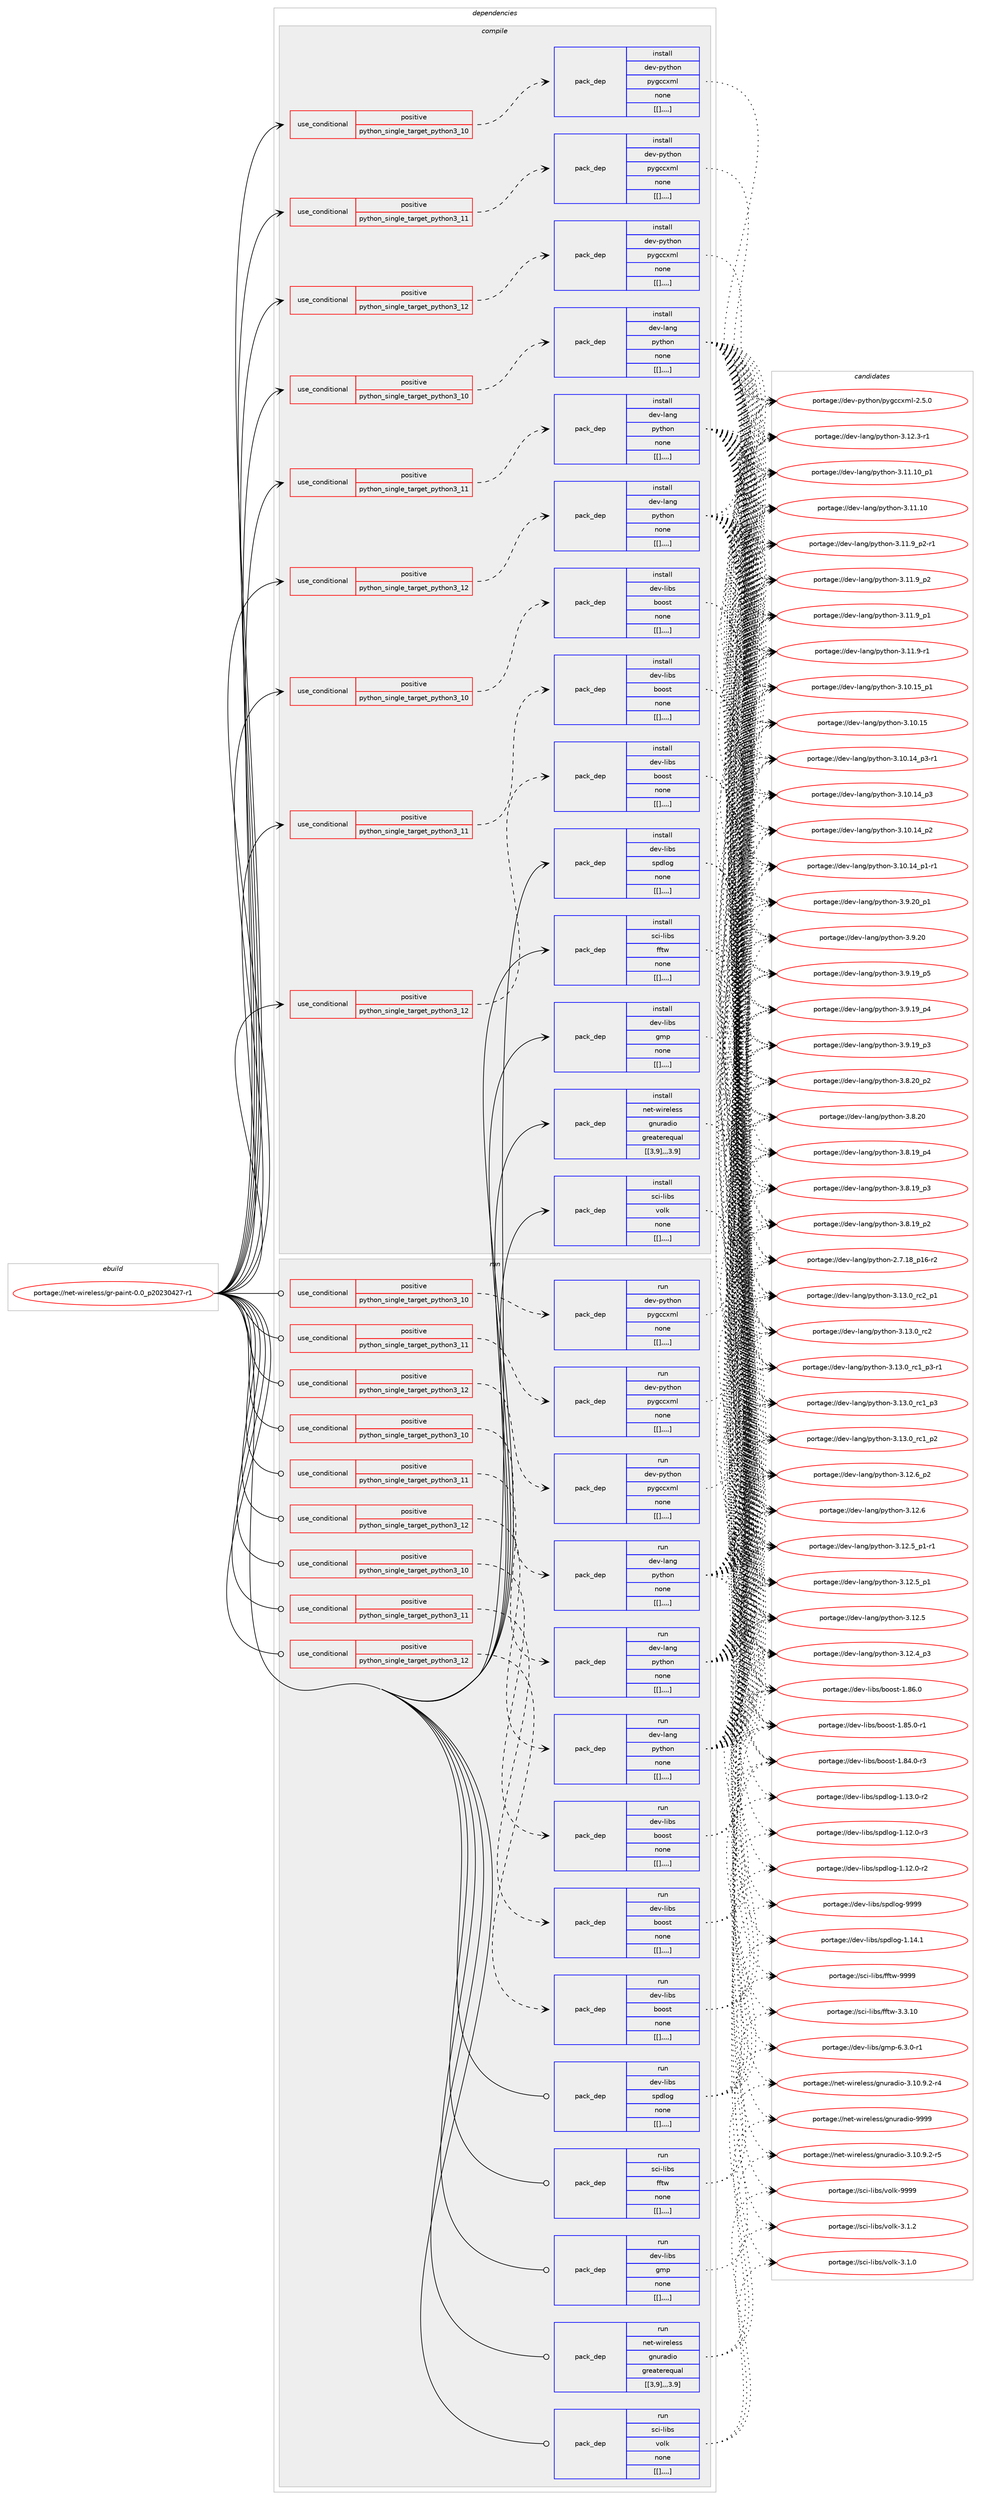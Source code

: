 digraph prolog {

# *************
# Graph options
# *************

newrank=true;
concentrate=true;
compound=true;
graph [rankdir=LR,fontname=Helvetica,fontsize=10,ranksep=1.5];#, ranksep=2.5, nodesep=0.2];
edge  [arrowhead=vee];
node  [fontname=Helvetica,fontsize=10];

# **********
# The ebuild
# **********

subgraph cluster_leftcol {
color=gray;
label=<<i>ebuild</i>>;
id [label="portage://net-wireless/gr-paint-0.0_p20230427-r1", color=red, width=4, href="../net-wireless/gr-paint-0.0_p20230427-r1.svg"];
}

# ****************
# The dependencies
# ****************

subgraph cluster_midcol {
color=gray;
label=<<i>dependencies</i>>;
subgraph cluster_compile {
fillcolor="#eeeeee";
style=filled;
label=<<i>compile</i>>;
subgraph cond106643 {
dependency398964 [label=<<TABLE BORDER="0" CELLBORDER="1" CELLSPACING="0" CELLPADDING="4"><TR><TD ROWSPAN="3" CELLPADDING="10">use_conditional</TD></TR><TR><TD>positive</TD></TR><TR><TD>python_single_target_python3_10</TD></TR></TABLE>>, shape=none, color=red];
subgraph pack289486 {
dependency398965 [label=<<TABLE BORDER="0" CELLBORDER="1" CELLSPACING="0" CELLPADDING="4" WIDTH="220"><TR><TD ROWSPAN="6" CELLPADDING="30">pack_dep</TD></TR><TR><TD WIDTH="110">install</TD></TR><TR><TD>dev-lang</TD></TR><TR><TD>python</TD></TR><TR><TD>none</TD></TR><TR><TD>[[],,,,]</TD></TR></TABLE>>, shape=none, color=blue];
}
dependency398964:e -> dependency398965:w [weight=20,style="dashed",arrowhead="vee"];
}
id:e -> dependency398964:w [weight=20,style="solid",arrowhead="vee"];
subgraph cond106644 {
dependency398966 [label=<<TABLE BORDER="0" CELLBORDER="1" CELLSPACING="0" CELLPADDING="4"><TR><TD ROWSPAN="3" CELLPADDING="10">use_conditional</TD></TR><TR><TD>positive</TD></TR><TR><TD>python_single_target_python3_10</TD></TR></TABLE>>, shape=none, color=red];
subgraph pack289487 {
dependency398967 [label=<<TABLE BORDER="0" CELLBORDER="1" CELLSPACING="0" CELLPADDING="4" WIDTH="220"><TR><TD ROWSPAN="6" CELLPADDING="30">pack_dep</TD></TR><TR><TD WIDTH="110">install</TD></TR><TR><TD>dev-libs</TD></TR><TR><TD>boost</TD></TR><TR><TD>none</TD></TR><TR><TD>[[],,,,]</TD></TR></TABLE>>, shape=none, color=blue];
}
dependency398966:e -> dependency398967:w [weight=20,style="dashed",arrowhead="vee"];
}
id:e -> dependency398966:w [weight=20,style="solid",arrowhead="vee"];
subgraph cond106645 {
dependency398968 [label=<<TABLE BORDER="0" CELLBORDER="1" CELLSPACING="0" CELLPADDING="4"><TR><TD ROWSPAN="3" CELLPADDING="10">use_conditional</TD></TR><TR><TD>positive</TD></TR><TR><TD>python_single_target_python3_10</TD></TR></TABLE>>, shape=none, color=red];
subgraph pack289488 {
dependency398969 [label=<<TABLE BORDER="0" CELLBORDER="1" CELLSPACING="0" CELLPADDING="4" WIDTH="220"><TR><TD ROWSPAN="6" CELLPADDING="30">pack_dep</TD></TR><TR><TD WIDTH="110">install</TD></TR><TR><TD>dev-python</TD></TR><TR><TD>pygccxml</TD></TR><TR><TD>none</TD></TR><TR><TD>[[],,,,]</TD></TR></TABLE>>, shape=none, color=blue];
}
dependency398968:e -> dependency398969:w [weight=20,style="dashed",arrowhead="vee"];
}
id:e -> dependency398968:w [weight=20,style="solid",arrowhead="vee"];
subgraph cond106646 {
dependency398970 [label=<<TABLE BORDER="0" CELLBORDER="1" CELLSPACING="0" CELLPADDING="4"><TR><TD ROWSPAN="3" CELLPADDING="10">use_conditional</TD></TR><TR><TD>positive</TD></TR><TR><TD>python_single_target_python3_11</TD></TR></TABLE>>, shape=none, color=red];
subgraph pack289489 {
dependency398971 [label=<<TABLE BORDER="0" CELLBORDER="1" CELLSPACING="0" CELLPADDING="4" WIDTH="220"><TR><TD ROWSPAN="6" CELLPADDING="30">pack_dep</TD></TR><TR><TD WIDTH="110">install</TD></TR><TR><TD>dev-lang</TD></TR><TR><TD>python</TD></TR><TR><TD>none</TD></TR><TR><TD>[[],,,,]</TD></TR></TABLE>>, shape=none, color=blue];
}
dependency398970:e -> dependency398971:w [weight=20,style="dashed",arrowhead="vee"];
}
id:e -> dependency398970:w [weight=20,style="solid",arrowhead="vee"];
subgraph cond106647 {
dependency398972 [label=<<TABLE BORDER="0" CELLBORDER="1" CELLSPACING="0" CELLPADDING="4"><TR><TD ROWSPAN="3" CELLPADDING="10">use_conditional</TD></TR><TR><TD>positive</TD></TR><TR><TD>python_single_target_python3_11</TD></TR></TABLE>>, shape=none, color=red];
subgraph pack289490 {
dependency398973 [label=<<TABLE BORDER="0" CELLBORDER="1" CELLSPACING="0" CELLPADDING="4" WIDTH="220"><TR><TD ROWSPAN="6" CELLPADDING="30">pack_dep</TD></TR><TR><TD WIDTH="110">install</TD></TR><TR><TD>dev-libs</TD></TR><TR><TD>boost</TD></TR><TR><TD>none</TD></TR><TR><TD>[[],,,,]</TD></TR></TABLE>>, shape=none, color=blue];
}
dependency398972:e -> dependency398973:w [weight=20,style="dashed",arrowhead="vee"];
}
id:e -> dependency398972:w [weight=20,style="solid",arrowhead="vee"];
subgraph cond106648 {
dependency398974 [label=<<TABLE BORDER="0" CELLBORDER="1" CELLSPACING="0" CELLPADDING="4"><TR><TD ROWSPAN="3" CELLPADDING="10">use_conditional</TD></TR><TR><TD>positive</TD></TR><TR><TD>python_single_target_python3_11</TD></TR></TABLE>>, shape=none, color=red];
subgraph pack289491 {
dependency398975 [label=<<TABLE BORDER="0" CELLBORDER="1" CELLSPACING="0" CELLPADDING="4" WIDTH="220"><TR><TD ROWSPAN="6" CELLPADDING="30">pack_dep</TD></TR><TR><TD WIDTH="110">install</TD></TR><TR><TD>dev-python</TD></TR><TR><TD>pygccxml</TD></TR><TR><TD>none</TD></TR><TR><TD>[[],,,,]</TD></TR></TABLE>>, shape=none, color=blue];
}
dependency398974:e -> dependency398975:w [weight=20,style="dashed",arrowhead="vee"];
}
id:e -> dependency398974:w [weight=20,style="solid",arrowhead="vee"];
subgraph cond106649 {
dependency398976 [label=<<TABLE BORDER="0" CELLBORDER="1" CELLSPACING="0" CELLPADDING="4"><TR><TD ROWSPAN="3" CELLPADDING="10">use_conditional</TD></TR><TR><TD>positive</TD></TR><TR><TD>python_single_target_python3_12</TD></TR></TABLE>>, shape=none, color=red];
subgraph pack289492 {
dependency398977 [label=<<TABLE BORDER="0" CELLBORDER="1" CELLSPACING="0" CELLPADDING="4" WIDTH="220"><TR><TD ROWSPAN="6" CELLPADDING="30">pack_dep</TD></TR><TR><TD WIDTH="110">install</TD></TR><TR><TD>dev-lang</TD></TR><TR><TD>python</TD></TR><TR><TD>none</TD></TR><TR><TD>[[],,,,]</TD></TR></TABLE>>, shape=none, color=blue];
}
dependency398976:e -> dependency398977:w [weight=20,style="dashed",arrowhead="vee"];
}
id:e -> dependency398976:w [weight=20,style="solid",arrowhead="vee"];
subgraph cond106650 {
dependency398978 [label=<<TABLE BORDER="0" CELLBORDER="1" CELLSPACING="0" CELLPADDING="4"><TR><TD ROWSPAN="3" CELLPADDING="10">use_conditional</TD></TR><TR><TD>positive</TD></TR><TR><TD>python_single_target_python3_12</TD></TR></TABLE>>, shape=none, color=red];
subgraph pack289493 {
dependency398979 [label=<<TABLE BORDER="0" CELLBORDER="1" CELLSPACING="0" CELLPADDING="4" WIDTH="220"><TR><TD ROWSPAN="6" CELLPADDING="30">pack_dep</TD></TR><TR><TD WIDTH="110">install</TD></TR><TR><TD>dev-libs</TD></TR><TR><TD>boost</TD></TR><TR><TD>none</TD></TR><TR><TD>[[],,,,]</TD></TR></TABLE>>, shape=none, color=blue];
}
dependency398978:e -> dependency398979:w [weight=20,style="dashed",arrowhead="vee"];
}
id:e -> dependency398978:w [weight=20,style="solid",arrowhead="vee"];
subgraph cond106651 {
dependency398980 [label=<<TABLE BORDER="0" CELLBORDER="1" CELLSPACING="0" CELLPADDING="4"><TR><TD ROWSPAN="3" CELLPADDING="10">use_conditional</TD></TR><TR><TD>positive</TD></TR><TR><TD>python_single_target_python3_12</TD></TR></TABLE>>, shape=none, color=red];
subgraph pack289494 {
dependency398981 [label=<<TABLE BORDER="0" CELLBORDER="1" CELLSPACING="0" CELLPADDING="4" WIDTH="220"><TR><TD ROWSPAN="6" CELLPADDING="30">pack_dep</TD></TR><TR><TD WIDTH="110">install</TD></TR><TR><TD>dev-python</TD></TR><TR><TD>pygccxml</TD></TR><TR><TD>none</TD></TR><TR><TD>[[],,,,]</TD></TR></TABLE>>, shape=none, color=blue];
}
dependency398980:e -> dependency398981:w [weight=20,style="dashed",arrowhead="vee"];
}
id:e -> dependency398980:w [weight=20,style="solid",arrowhead="vee"];
subgraph pack289495 {
dependency398982 [label=<<TABLE BORDER="0" CELLBORDER="1" CELLSPACING="0" CELLPADDING="4" WIDTH="220"><TR><TD ROWSPAN="6" CELLPADDING="30">pack_dep</TD></TR><TR><TD WIDTH="110">install</TD></TR><TR><TD>dev-libs</TD></TR><TR><TD>gmp</TD></TR><TR><TD>none</TD></TR><TR><TD>[[],,,,]</TD></TR></TABLE>>, shape=none, color=blue];
}
id:e -> dependency398982:w [weight=20,style="solid",arrowhead="vee"];
subgraph pack289496 {
dependency398983 [label=<<TABLE BORDER="0" CELLBORDER="1" CELLSPACING="0" CELLPADDING="4" WIDTH="220"><TR><TD ROWSPAN="6" CELLPADDING="30">pack_dep</TD></TR><TR><TD WIDTH="110">install</TD></TR><TR><TD>dev-libs</TD></TR><TR><TD>spdlog</TD></TR><TR><TD>none</TD></TR><TR><TD>[[],,,,]</TD></TR></TABLE>>, shape=none, color=blue];
}
id:e -> dependency398983:w [weight=20,style="solid",arrowhead="vee"];
subgraph pack289497 {
dependency398984 [label=<<TABLE BORDER="0" CELLBORDER="1" CELLSPACING="0" CELLPADDING="4" WIDTH="220"><TR><TD ROWSPAN="6" CELLPADDING="30">pack_dep</TD></TR><TR><TD WIDTH="110">install</TD></TR><TR><TD>net-wireless</TD></TR><TR><TD>gnuradio</TD></TR><TR><TD>greaterequal</TD></TR><TR><TD>[[3,9],,,3.9]</TD></TR></TABLE>>, shape=none, color=blue];
}
id:e -> dependency398984:w [weight=20,style="solid",arrowhead="vee"];
subgraph pack289498 {
dependency398985 [label=<<TABLE BORDER="0" CELLBORDER="1" CELLSPACING="0" CELLPADDING="4" WIDTH="220"><TR><TD ROWSPAN="6" CELLPADDING="30">pack_dep</TD></TR><TR><TD WIDTH="110">install</TD></TR><TR><TD>sci-libs</TD></TR><TR><TD>fftw</TD></TR><TR><TD>none</TD></TR><TR><TD>[[],,,,]</TD></TR></TABLE>>, shape=none, color=blue];
}
id:e -> dependency398985:w [weight=20,style="solid",arrowhead="vee"];
subgraph pack289499 {
dependency398986 [label=<<TABLE BORDER="0" CELLBORDER="1" CELLSPACING="0" CELLPADDING="4" WIDTH="220"><TR><TD ROWSPAN="6" CELLPADDING="30">pack_dep</TD></TR><TR><TD WIDTH="110">install</TD></TR><TR><TD>sci-libs</TD></TR><TR><TD>volk</TD></TR><TR><TD>none</TD></TR><TR><TD>[[],,,,]</TD></TR></TABLE>>, shape=none, color=blue];
}
id:e -> dependency398986:w [weight=20,style="solid",arrowhead="vee"];
}
subgraph cluster_compileandrun {
fillcolor="#eeeeee";
style=filled;
label=<<i>compile and run</i>>;
}
subgraph cluster_run {
fillcolor="#eeeeee";
style=filled;
label=<<i>run</i>>;
subgraph cond106652 {
dependency398987 [label=<<TABLE BORDER="0" CELLBORDER="1" CELLSPACING="0" CELLPADDING="4"><TR><TD ROWSPAN="3" CELLPADDING="10">use_conditional</TD></TR><TR><TD>positive</TD></TR><TR><TD>python_single_target_python3_10</TD></TR></TABLE>>, shape=none, color=red];
subgraph pack289500 {
dependency398988 [label=<<TABLE BORDER="0" CELLBORDER="1" CELLSPACING="0" CELLPADDING="4" WIDTH="220"><TR><TD ROWSPAN="6" CELLPADDING="30">pack_dep</TD></TR><TR><TD WIDTH="110">run</TD></TR><TR><TD>dev-lang</TD></TR><TR><TD>python</TD></TR><TR><TD>none</TD></TR><TR><TD>[[],,,,]</TD></TR></TABLE>>, shape=none, color=blue];
}
dependency398987:e -> dependency398988:w [weight=20,style="dashed",arrowhead="vee"];
}
id:e -> dependency398987:w [weight=20,style="solid",arrowhead="odot"];
subgraph cond106653 {
dependency398989 [label=<<TABLE BORDER="0" CELLBORDER="1" CELLSPACING="0" CELLPADDING="4"><TR><TD ROWSPAN="3" CELLPADDING="10">use_conditional</TD></TR><TR><TD>positive</TD></TR><TR><TD>python_single_target_python3_10</TD></TR></TABLE>>, shape=none, color=red];
subgraph pack289501 {
dependency398990 [label=<<TABLE BORDER="0" CELLBORDER="1" CELLSPACING="0" CELLPADDING="4" WIDTH="220"><TR><TD ROWSPAN="6" CELLPADDING="30">pack_dep</TD></TR><TR><TD WIDTH="110">run</TD></TR><TR><TD>dev-libs</TD></TR><TR><TD>boost</TD></TR><TR><TD>none</TD></TR><TR><TD>[[],,,,]</TD></TR></TABLE>>, shape=none, color=blue];
}
dependency398989:e -> dependency398990:w [weight=20,style="dashed",arrowhead="vee"];
}
id:e -> dependency398989:w [weight=20,style="solid",arrowhead="odot"];
subgraph cond106654 {
dependency398991 [label=<<TABLE BORDER="0" CELLBORDER="1" CELLSPACING="0" CELLPADDING="4"><TR><TD ROWSPAN="3" CELLPADDING="10">use_conditional</TD></TR><TR><TD>positive</TD></TR><TR><TD>python_single_target_python3_10</TD></TR></TABLE>>, shape=none, color=red];
subgraph pack289502 {
dependency398992 [label=<<TABLE BORDER="0" CELLBORDER="1" CELLSPACING="0" CELLPADDING="4" WIDTH="220"><TR><TD ROWSPAN="6" CELLPADDING="30">pack_dep</TD></TR><TR><TD WIDTH="110">run</TD></TR><TR><TD>dev-python</TD></TR><TR><TD>pygccxml</TD></TR><TR><TD>none</TD></TR><TR><TD>[[],,,,]</TD></TR></TABLE>>, shape=none, color=blue];
}
dependency398991:e -> dependency398992:w [weight=20,style="dashed",arrowhead="vee"];
}
id:e -> dependency398991:w [weight=20,style="solid",arrowhead="odot"];
subgraph cond106655 {
dependency398993 [label=<<TABLE BORDER="0" CELLBORDER="1" CELLSPACING="0" CELLPADDING="4"><TR><TD ROWSPAN="3" CELLPADDING="10">use_conditional</TD></TR><TR><TD>positive</TD></TR><TR><TD>python_single_target_python3_11</TD></TR></TABLE>>, shape=none, color=red];
subgraph pack289503 {
dependency398994 [label=<<TABLE BORDER="0" CELLBORDER="1" CELLSPACING="0" CELLPADDING="4" WIDTH="220"><TR><TD ROWSPAN="6" CELLPADDING="30">pack_dep</TD></TR><TR><TD WIDTH="110">run</TD></TR><TR><TD>dev-lang</TD></TR><TR><TD>python</TD></TR><TR><TD>none</TD></TR><TR><TD>[[],,,,]</TD></TR></TABLE>>, shape=none, color=blue];
}
dependency398993:e -> dependency398994:w [weight=20,style="dashed",arrowhead="vee"];
}
id:e -> dependency398993:w [weight=20,style="solid",arrowhead="odot"];
subgraph cond106656 {
dependency398995 [label=<<TABLE BORDER="0" CELLBORDER="1" CELLSPACING="0" CELLPADDING="4"><TR><TD ROWSPAN="3" CELLPADDING="10">use_conditional</TD></TR><TR><TD>positive</TD></TR><TR><TD>python_single_target_python3_11</TD></TR></TABLE>>, shape=none, color=red];
subgraph pack289504 {
dependency398996 [label=<<TABLE BORDER="0" CELLBORDER="1" CELLSPACING="0" CELLPADDING="4" WIDTH="220"><TR><TD ROWSPAN="6" CELLPADDING="30">pack_dep</TD></TR><TR><TD WIDTH="110">run</TD></TR><TR><TD>dev-libs</TD></TR><TR><TD>boost</TD></TR><TR><TD>none</TD></TR><TR><TD>[[],,,,]</TD></TR></TABLE>>, shape=none, color=blue];
}
dependency398995:e -> dependency398996:w [weight=20,style="dashed",arrowhead="vee"];
}
id:e -> dependency398995:w [weight=20,style="solid",arrowhead="odot"];
subgraph cond106657 {
dependency398997 [label=<<TABLE BORDER="0" CELLBORDER="1" CELLSPACING="0" CELLPADDING="4"><TR><TD ROWSPAN="3" CELLPADDING="10">use_conditional</TD></TR><TR><TD>positive</TD></TR><TR><TD>python_single_target_python3_11</TD></TR></TABLE>>, shape=none, color=red];
subgraph pack289505 {
dependency398998 [label=<<TABLE BORDER="0" CELLBORDER="1" CELLSPACING="0" CELLPADDING="4" WIDTH="220"><TR><TD ROWSPAN="6" CELLPADDING="30">pack_dep</TD></TR><TR><TD WIDTH="110">run</TD></TR><TR><TD>dev-python</TD></TR><TR><TD>pygccxml</TD></TR><TR><TD>none</TD></TR><TR><TD>[[],,,,]</TD></TR></TABLE>>, shape=none, color=blue];
}
dependency398997:e -> dependency398998:w [weight=20,style="dashed",arrowhead="vee"];
}
id:e -> dependency398997:w [weight=20,style="solid",arrowhead="odot"];
subgraph cond106658 {
dependency398999 [label=<<TABLE BORDER="0" CELLBORDER="1" CELLSPACING="0" CELLPADDING="4"><TR><TD ROWSPAN="3" CELLPADDING="10">use_conditional</TD></TR><TR><TD>positive</TD></TR><TR><TD>python_single_target_python3_12</TD></TR></TABLE>>, shape=none, color=red];
subgraph pack289506 {
dependency399000 [label=<<TABLE BORDER="0" CELLBORDER="1" CELLSPACING="0" CELLPADDING="4" WIDTH="220"><TR><TD ROWSPAN="6" CELLPADDING="30">pack_dep</TD></TR><TR><TD WIDTH="110">run</TD></TR><TR><TD>dev-lang</TD></TR><TR><TD>python</TD></TR><TR><TD>none</TD></TR><TR><TD>[[],,,,]</TD></TR></TABLE>>, shape=none, color=blue];
}
dependency398999:e -> dependency399000:w [weight=20,style="dashed",arrowhead="vee"];
}
id:e -> dependency398999:w [weight=20,style="solid",arrowhead="odot"];
subgraph cond106659 {
dependency399001 [label=<<TABLE BORDER="0" CELLBORDER="1" CELLSPACING="0" CELLPADDING="4"><TR><TD ROWSPAN="3" CELLPADDING="10">use_conditional</TD></TR><TR><TD>positive</TD></TR><TR><TD>python_single_target_python3_12</TD></TR></TABLE>>, shape=none, color=red];
subgraph pack289507 {
dependency399002 [label=<<TABLE BORDER="0" CELLBORDER="1" CELLSPACING="0" CELLPADDING="4" WIDTH="220"><TR><TD ROWSPAN="6" CELLPADDING="30">pack_dep</TD></TR><TR><TD WIDTH="110">run</TD></TR><TR><TD>dev-libs</TD></TR><TR><TD>boost</TD></TR><TR><TD>none</TD></TR><TR><TD>[[],,,,]</TD></TR></TABLE>>, shape=none, color=blue];
}
dependency399001:e -> dependency399002:w [weight=20,style="dashed",arrowhead="vee"];
}
id:e -> dependency399001:w [weight=20,style="solid",arrowhead="odot"];
subgraph cond106660 {
dependency399003 [label=<<TABLE BORDER="0" CELLBORDER="1" CELLSPACING="0" CELLPADDING="4"><TR><TD ROWSPAN="3" CELLPADDING="10">use_conditional</TD></TR><TR><TD>positive</TD></TR><TR><TD>python_single_target_python3_12</TD></TR></TABLE>>, shape=none, color=red];
subgraph pack289508 {
dependency399004 [label=<<TABLE BORDER="0" CELLBORDER="1" CELLSPACING="0" CELLPADDING="4" WIDTH="220"><TR><TD ROWSPAN="6" CELLPADDING="30">pack_dep</TD></TR><TR><TD WIDTH="110">run</TD></TR><TR><TD>dev-python</TD></TR><TR><TD>pygccxml</TD></TR><TR><TD>none</TD></TR><TR><TD>[[],,,,]</TD></TR></TABLE>>, shape=none, color=blue];
}
dependency399003:e -> dependency399004:w [weight=20,style="dashed",arrowhead="vee"];
}
id:e -> dependency399003:w [weight=20,style="solid",arrowhead="odot"];
subgraph pack289509 {
dependency399005 [label=<<TABLE BORDER="0" CELLBORDER="1" CELLSPACING="0" CELLPADDING="4" WIDTH="220"><TR><TD ROWSPAN="6" CELLPADDING="30">pack_dep</TD></TR><TR><TD WIDTH="110">run</TD></TR><TR><TD>dev-libs</TD></TR><TR><TD>gmp</TD></TR><TR><TD>none</TD></TR><TR><TD>[[],,,,]</TD></TR></TABLE>>, shape=none, color=blue];
}
id:e -> dependency399005:w [weight=20,style="solid",arrowhead="odot"];
subgraph pack289510 {
dependency399006 [label=<<TABLE BORDER="0" CELLBORDER="1" CELLSPACING="0" CELLPADDING="4" WIDTH="220"><TR><TD ROWSPAN="6" CELLPADDING="30">pack_dep</TD></TR><TR><TD WIDTH="110">run</TD></TR><TR><TD>dev-libs</TD></TR><TR><TD>spdlog</TD></TR><TR><TD>none</TD></TR><TR><TD>[[],,,,]</TD></TR></TABLE>>, shape=none, color=blue];
}
id:e -> dependency399006:w [weight=20,style="solid",arrowhead="odot"];
subgraph pack289511 {
dependency399007 [label=<<TABLE BORDER="0" CELLBORDER="1" CELLSPACING="0" CELLPADDING="4" WIDTH="220"><TR><TD ROWSPAN="6" CELLPADDING="30">pack_dep</TD></TR><TR><TD WIDTH="110">run</TD></TR><TR><TD>net-wireless</TD></TR><TR><TD>gnuradio</TD></TR><TR><TD>greaterequal</TD></TR><TR><TD>[[3,9],,,3.9]</TD></TR></TABLE>>, shape=none, color=blue];
}
id:e -> dependency399007:w [weight=20,style="solid",arrowhead="odot"];
subgraph pack289512 {
dependency399008 [label=<<TABLE BORDER="0" CELLBORDER="1" CELLSPACING="0" CELLPADDING="4" WIDTH="220"><TR><TD ROWSPAN="6" CELLPADDING="30">pack_dep</TD></TR><TR><TD WIDTH="110">run</TD></TR><TR><TD>sci-libs</TD></TR><TR><TD>fftw</TD></TR><TR><TD>none</TD></TR><TR><TD>[[],,,,]</TD></TR></TABLE>>, shape=none, color=blue];
}
id:e -> dependency399008:w [weight=20,style="solid",arrowhead="odot"];
subgraph pack289513 {
dependency399009 [label=<<TABLE BORDER="0" CELLBORDER="1" CELLSPACING="0" CELLPADDING="4" WIDTH="220"><TR><TD ROWSPAN="6" CELLPADDING="30">pack_dep</TD></TR><TR><TD WIDTH="110">run</TD></TR><TR><TD>sci-libs</TD></TR><TR><TD>volk</TD></TR><TR><TD>none</TD></TR><TR><TD>[[],,,,]</TD></TR></TABLE>>, shape=none, color=blue];
}
id:e -> dependency399009:w [weight=20,style="solid",arrowhead="odot"];
}
}

# **************
# The candidates
# **************

subgraph cluster_choices {
rank=same;
color=gray;
label=<<i>candidates</i>>;

subgraph choice289486 {
color=black;
nodesep=1;
choice100101118451089711010347112121116104111110455146495146489511499509511249 [label="portage://dev-lang/python-3.13.0_rc2_p1", color=red, width=4,href="../dev-lang/python-3.13.0_rc2_p1.svg"];
choice10010111845108971101034711212111610411111045514649514648951149950 [label="portage://dev-lang/python-3.13.0_rc2", color=red, width=4,href="../dev-lang/python-3.13.0_rc2.svg"];
choice1001011184510897110103471121211161041111104551464951464895114994995112514511449 [label="portage://dev-lang/python-3.13.0_rc1_p3-r1", color=red, width=4,href="../dev-lang/python-3.13.0_rc1_p3-r1.svg"];
choice100101118451089711010347112121116104111110455146495146489511499499511251 [label="portage://dev-lang/python-3.13.0_rc1_p3", color=red, width=4,href="../dev-lang/python-3.13.0_rc1_p3.svg"];
choice100101118451089711010347112121116104111110455146495146489511499499511250 [label="portage://dev-lang/python-3.13.0_rc1_p2", color=red, width=4,href="../dev-lang/python-3.13.0_rc1_p2.svg"];
choice100101118451089711010347112121116104111110455146495046549511250 [label="portage://dev-lang/python-3.12.6_p2", color=red, width=4,href="../dev-lang/python-3.12.6_p2.svg"];
choice10010111845108971101034711212111610411111045514649504654 [label="portage://dev-lang/python-3.12.6", color=red, width=4,href="../dev-lang/python-3.12.6.svg"];
choice1001011184510897110103471121211161041111104551464950465395112494511449 [label="portage://dev-lang/python-3.12.5_p1-r1", color=red, width=4,href="../dev-lang/python-3.12.5_p1-r1.svg"];
choice100101118451089711010347112121116104111110455146495046539511249 [label="portage://dev-lang/python-3.12.5_p1", color=red, width=4,href="../dev-lang/python-3.12.5_p1.svg"];
choice10010111845108971101034711212111610411111045514649504653 [label="portage://dev-lang/python-3.12.5", color=red, width=4,href="../dev-lang/python-3.12.5.svg"];
choice100101118451089711010347112121116104111110455146495046529511251 [label="portage://dev-lang/python-3.12.4_p3", color=red, width=4,href="../dev-lang/python-3.12.4_p3.svg"];
choice100101118451089711010347112121116104111110455146495046514511449 [label="portage://dev-lang/python-3.12.3-r1", color=red, width=4,href="../dev-lang/python-3.12.3-r1.svg"];
choice10010111845108971101034711212111610411111045514649494649489511249 [label="portage://dev-lang/python-3.11.10_p1", color=red, width=4,href="../dev-lang/python-3.11.10_p1.svg"];
choice1001011184510897110103471121211161041111104551464949464948 [label="portage://dev-lang/python-3.11.10", color=red, width=4,href="../dev-lang/python-3.11.10.svg"];
choice1001011184510897110103471121211161041111104551464949465795112504511449 [label="portage://dev-lang/python-3.11.9_p2-r1", color=red, width=4,href="../dev-lang/python-3.11.9_p2-r1.svg"];
choice100101118451089711010347112121116104111110455146494946579511250 [label="portage://dev-lang/python-3.11.9_p2", color=red, width=4,href="../dev-lang/python-3.11.9_p2.svg"];
choice100101118451089711010347112121116104111110455146494946579511249 [label="portage://dev-lang/python-3.11.9_p1", color=red, width=4,href="../dev-lang/python-3.11.9_p1.svg"];
choice100101118451089711010347112121116104111110455146494946574511449 [label="portage://dev-lang/python-3.11.9-r1", color=red, width=4,href="../dev-lang/python-3.11.9-r1.svg"];
choice10010111845108971101034711212111610411111045514649484649539511249 [label="portage://dev-lang/python-3.10.15_p1", color=red, width=4,href="../dev-lang/python-3.10.15_p1.svg"];
choice1001011184510897110103471121211161041111104551464948464953 [label="portage://dev-lang/python-3.10.15", color=red, width=4,href="../dev-lang/python-3.10.15.svg"];
choice100101118451089711010347112121116104111110455146494846495295112514511449 [label="portage://dev-lang/python-3.10.14_p3-r1", color=red, width=4,href="../dev-lang/python-3.10.14_p3-r1.svg"];
choice10010111845108971101034711212111610411111045514649484649529511251 [label="portage://dev-lang/python-3.10.14_p3", color=red, width=4,href="../dev-lang/python-3.10.14_p3.svg"];
choice10010111845108971101034711212111610411111045514649484649529511250 [label="portage://dev-lang/python-3.10.14_p2", color=red, width=4,href="../dev-lang/python-3.10.14_p2.svg"];
choice100101118451089711010347112121116104111110455146494846495295112494511449 [label="portage://dev-lang/python-3.10.14_p1-r1", color=red, width=4,href="../dev-lang/python-3.10.14_p1-r1.svg"];
choice100101118451089711010347112121116104111110455146574650489511249 [label="portage://dev-lang/python-3.9.20_p1", color=red, width=4,href="../dev-lang/python-3.9.20_p1.svg"];
choice10010111845108971101034711212111610411111045514657465048 [label="portage://dev-lang/python-3.9.20", color=red, width=4,href="../dev-lang/python-3.9.20.svg"];
choice100101118451089711010347112121116104111110455146574649579511253 [label="portage://dev-lang/python-3.9.19_p5", color=red, width=4,href="../dev-lang/python-3.9.19_p5.svg"];
choice100101118451089711010347112121116104111110455146574649579511252 [label="portage://dev-lang/python-3.9.19_p4", color=red, width=4,href="../dev-lang/python-3.9.19_p4.svg"];
choice100101118451089711010347112121116104111110455146574649579511251 [label="portage://dev-lang/python-3.9.19_p3", color=red, width=4,href="../dev-lang/python-3.9.19_p3.svg"];
choice100101118451089711010347112121116104111110455146564650489511250 [label="portage://dev-lang/python-3.8.20_p2", color=red, width=4,href="../dev-lang/python-3.8.20_p2.svg"];
choice10010111845108971101034711212111610411111045514656465048 [label="portage://dev-lang/python-3.8.20", color=red, width=4,href="../dev-lang/python-3.8.20.svg"];
choice100101118451089711010347112121116104111110455146564649579511252 [label="portage://dev-lang/python-3.8.19_p4", color=red, width=4,href="../dev-lang/python-3.8.19_p4.svg"];
choice100101118451089711010347112121116104111110455146564649579511251 [label="portage://dev-lang/python-3.8.19_p3", color=red, width=4,href="../dev-lang/python-3.8.19_p3.svg"];
choice100101118451089711010347112121116104111110455146564649579511250 [label="portage://dev-lang/python-3.8.19_p2", color=red, width=4,href="../dev-lang/python-3.8.19_p2.svg"];
choice100101118451089711010347112121116104111110455046554649569511249544511450 [label="portage://dev-lang/python-2.7.18_p16-r2", color=red, width=4,href="../dev-lang/python-2.7.18_p16-r2.svg"];
dependency398965:e -> choice100101118451089711010347112121116104111110455146495146489511499509511249:w [style=dotted,weight="100"];
dependency398965:e -> choice10010111845108971101034711212111610411111045514649514648951149950:w [style=dotted,weight="100"];
dependency398965:e -> choice1001011184510897110103471121211161041111104551464951464895114994995112514511449:w [style=dotted,weight="100"];
dependency398965:e -> choice100101118451089711010347112121116104111110455146495146489511499499511251:w [style=dotted,weight="100"];
dependency398965:e -> choice100101118451089711010347112121116104111110455146495146489511499499511250:w [style=dotted,weight="100"];
dependency398965:e -> choice100101118451089711010347112121116104111110455146495046549511250:w [style=dotted,weight="100"];
dependency398965:e -> choice10010111845108971101034711212111610411111045514649504654:w [style=dotted,weight="100"];
dependency398965:e -> choice1001011184510897110103471121211161041111104551464950465395112494511449:w [style=dotted,weight="100"];
dependency398965:e -> choice100101118451089711010347112121116104111110455146495046539511249:w [style=dotted,weight="100"];
dependency398965:e -> choice10010111845108971101034711212111610411111045514649504653:w [style=dotted,weight="100"];
dependency398965:e -> choice100101118451089711010347112121116104111110455146495046529511251:w [style=dotted,weight="100"];
dependency398965:e -> choice100101118451089711010347112121116104111110455146495046514511449:w [style=dotted,weight="100"];
dependency398965:e -> choice10010111845108971101034711212111610411111045514649494649489511249:w [style=dotted,weight="100"];
dependency398965:e -> choice1001011184510897110103471121211161041111104551464949464948:w [style=dotted,weight="100"];
dependency398965:e -> choice1001011184510897110103471121211161041111104551464949465795112504511449:w [style=dotted,weight="100"];
dependency398965:e -> choice100101118451089711010347112121116104111110455146494946579511250:w [style=dotted,weight="100"];
dependency398965:e -> choice100101118451089711010347112121116104111110455146494946579511249:w [style=dotted,weight="100"];
dependency398965:e -> choice100101118451089711010347112121116104111110455146494946574511449:w [style=dotted,weight="100"];
dependency398965:e -> choice10010111845108971101034711212111610411111045514649484649539511249:w [style=dotted,weight="100"];
dependency398965:e -> choice1001011184510897110103471121211161041111104551464948464953:w [style=dotted,weight="100"];
dependency398965:e -> choice100101118451089711010347112121116104111110455146494846495295112514511449:w [style=dotted,weight="100"];
dependency398965:e -> choice10010111845108971101034711212111610411111045514649484649529511251:w [style=dotted,weight="100"];
dependency398965:e -> choice10010111845108971101034711212111610411111045514649484649529511250:w [style=dotted,weight="100"];
dependency398965:e -> choice100101118451089711010347112121116104111110455146494846495295112494511449:w [style=dotted,weight="100"];
dependency398965:e -> choice100101118451089711010347112121116104111110455146574650489511249:w [style=dotted,weight="100"];
dependency398965:e -> choice10010111845108971101034711212111610411111045514657465048:w [style=dotted,weight="100"];
dependency398965:e -> choice100101118451089711010347112121116104111110455146574649579511253:w [style=dotted,weight="100"];
dependency398965:e -> choice100101118451089711010347112121116104111110455146574649579511252:w [style=dotted,weight="100"];
dependency398965:e -> choice100101118451089711010347112121116104111110455146574649579511251:w [style=dotted,weight="100"];
dependency398965:e -> choice100101118451089711010347112121116104111110455146564650489511250:w [style=dotted,weight="100"];
dependency398965:e -> choice10010111845108971101034711212111610411111045514656465048:w [style=dotted,weight="100"];
dependency398965:e -> choice100101118451089711010347112121116104111110455146564649579511252:w [style=dotted,weight="100"];
dependency398965:e -> choice100101118451089711010347112121116104111110455146564649579511251:w [style=dotted,weight="100"];
dependency398965:e -> choice100101118451089711010347112121116104111110455146564649579511250:w [style=dotted,weight="100"];
dependency398965:e -> choice100101118451089711010347112121116104111110455046554649569511249544511450:w [style=dotted,weight="100"];
}
subgraph choice289487 {
color=black;
nodesep=1;
choice1001011184510810598115479811111111511645494656544648 [label="portage://dev-libs/boost-1.86.0", color=red, width=4,href="../dev-libs/boost-1.86.0.svg"];
choice10010111845108105981154798111111115116454946565346484511449 [label="portage://dev-libs/boost-1.85.0-r1", color=red, width=4,href="../dev-libs/boost-1.85.0-r1.svg"];
choice10010111845108105981154798111111115116454946565246484511451 [label="portage://dev-libs/boost-1.84.0-r3", color=red, width=4,href="../dev-libs/boost-1.84.0-r3.svg"];
dependency398967:e -> choice1001011184510810598115479811111111511645494656544648:w [style=dotted,weight="100"];
dependency398967:e -> choice10010111845108105981154798111111115116454946565346484511449:w [style=dotted,weight="100"];
dependency398967:e -> choice10010111845108105981154798111111115116454946565246484511451:w [style=dotted,weight="100"];
}
subgraph choice289488 {
color=black;
nodesep=1;
choice10010111845112121116104111110471121211039999120109108455046534648 [label="portage://dev-python/pygccxml-2.5.0", color=red, width=4,href="../dev-python/pygccxml-2.5.0.svg"];
dependency398969:e -> choice10010111845112121116104111110471121211039999120109108455046534648:w [style=dotted,weight="100"];
}
subgraph choice289489 {
color=black;
nodesep=1;
choice100101118451089711010347112121116104111110455146495146489511499509511249 [label="portage://dev-lang/python-3.13.0_rc2_p1", color=red, width=4,href="../dev-lang/python-3.13.0_rc2_p1.svg"];
choice10010111845108971101034711212111610411111045514649514648951149950 [label="portage://dev-lang/python-3.13.0_rc2", color=red, width=4,href="../dev-lang/python-3.13.0_rc2.svg"];
choice1001011184510897110103471121211161041111104551464951464895114994995112514511449 [label="portage://dev-lang/python-3.13.0_rc1_p3-r1", color=red, width=4,href="../dev-lang/python-3.13.0_rc1_p3-r1.svg"];
choice100101118451089711010347112121116104111110455146495146489511499499511251 [label="portage://dev-lang/python-3.13.0_rc1_p3", color=red, width=4,href="../dev-lang/python-3.13.0_rc1_p3.svg"];
choice100101118451089711010347112121116104111110455146495146489511499499511250 [label="portage://dev-lang/python-3.13.0_rc1_p2", color=red, width=4,href="../dev-lang/python-3.13.0_rc1_p2.svg"];
choice100101118451089711010347112121116104111110455146495046549511250 [label="portage://dev-lang/python-3.12.6_p2", color=red, width=4,href="../dev-lang/python-3.12.6_p2.svg"];
choice10010111845108971101034711212111610411111045514649504654 [label="portage://dev-lang/python-3.12.6", color=red, width=4,href="../dev-lang/python-3.12.6.svg"];
choice1001011184510897110103471121211161041111104551464950465395112494511449 [label="portage://dev-lang/python-3.12.5_p1-r1", color=red, width=4,href="../dev-lang/python-3.12.5_p1-r1.svg"];
choice100101118451089711010347112121116104111110455146495046539511249 [label="portage://dev-lang/python-3.12.5_p1", color=red, width=4,href="../dev-lang/python-3.12.5_p1.svg"];
choice10010111845108971101034711212111610411111045514649504653 [label="portage://dev-lang/python-3.12.5", color=red, width=4,href="../dev-lang/python-3.12.5.svg"];
choice100101118451089711010347112121116104111110455146495046529511251 [label="portage://dev-lang/python-3.12.4_p3", color=red, width=4,href="../dev-lang/python-3.12.4_p3.svg"];
choice100101118451089711010347112121116104111110455146495046514511449 [label="portage://dev-lang/python-3.12.3-r1", color=red, width=4,href="../dev-lang/python-3.12.3-r1.svg"];
choice10010111845108971101034711212111610411111045514649494649489511249 [label="portage://dev-lang/python-3.11.10_p1", color=red, width=4,href="../dev-lang/python-3.11.10_p1.svg"];
choice1001011184510897110103471121211161041111104551464949464948 [label="portage://dev-lang/python-3.11.10", color=red, width=4,href="../dev-lang/python-3.11.10.svg"];
choice1001011184510897110103471121211161041111104551464949465795112504511449 [label="portage://dev-lang/python-3.11.9_p2-r1", color=red, width=4,href="../dev-lang/python-3.11.9_p2-r1.svg"];
choice100101118451089711010347112121116104111110455146494946579511250 [label="portage://dev-lang/python-3.11.9_p2", color=red, width=4,href="../dev-lang/python-3.11.9_p2.svg"];
choice100101118451089711010347112121116104111110455146494946579511249 [label="portage://dev-lang/python-3.11.9_p1", color=red, width=4,href="../dev-lang/python-3.11.9_p1.svg"];
choice100101118451089711010347112121116104111110455146494946574511449 [label="portage://dev-lang/python-3.11.9-r1", color=red, width=4,href="../dev-lang/python-3.11.9-r1.svg"];
choice10010111845108971101034711212111610411111045514649484649539511249 [label="portage://dev-lang/python-3.10.15_p1", color=red, width=4,href="../dev-lang/python-3.10.15_p1.svg"];
choice1001011184510897110103471121211161041111104551464948464953 [label="portage://dev-lang/python-3.10.15", color=red, width=4,href="../dev-lang/python-3.10.15.svg"];
choice100101118451089711010347112121116104111110455146494846495295112514511449 [label="portage://dev-lang/python-3.10.14_p3-r1", color=red, width=4,href="../dev-lang/python-3.10.14_p3-r1.svg"];
choice10010111845108971101034711212111610411111045514649484649529511251 [label="portage://dev-lang/python-3.10.14_p3", color=red, width=4,href="../dev-lang/python-3.10.14_p3.svg"];
choice10010111845108971101034711212111610411111045514649484649529511250 [label="portage://dev-lang/python-3.10.14_p2", color=red, width=4,href="../dev-lang/python-3.10.14_p2.svg"];
choice100101118451089711010347112121116104111110455146494846495295112494511449 [label="portage://dev-lang/python-3.10.14_p1-r1", color=red, width=4,href="../dev-lang/python-3.10.14_p1-r1.svg"];
choice100101118451089711010347112121116104111110455146574650489511249 [label="portage://dev-lang/python-3.9.20_p1", color=red, width=4,href="../dev-lang/python-3.9.20_p1.svg"];
choice10010111845108971101034711212111610411111045514657465048 [label="portage://dev-lang/python-3.9.20", color=red, width=4,href="../dev-lang/python-3.9.20.svg"];
choice100101118451089711010347112121116104111110455146574649579511253 [label="portage://dev-lang/python-3.9.19_p5", color=red, width=4,href="../dev-lang/python-3.9.19_p5.svg"];
choice100101118451089711010347112121116104111110455146574649579511252 [label="portage://dev-lang/python-3.9.19_p4", color=red, width=4,href="../dev-lang/python-3.9.19_p4.svg"];
choice100101118451089711010347112121116104111110455146574649579511251 [label="portage://dev-lang/python-3.9.19_p3", color=red, width=4,href="../dev-lang/python-3.9.19_p3.svg"];
choice100101118451089711010347112121116104111110455146564650489511250 [label="portage://dev-lang/python-3.8.20_p2", color=red, width=4,href="../dev-lang/python-3.8.20_p2.svg"];
choice10010111845108971101034711212111610411111045514656465048 [label="portage://dev-lang/python-3.8.20", color=red, width=4,href="../dev-lang/python-3.8.20.svg"];
choice100101118451089711010347112121116104111110455146564649579511252 [label="portage://dev-lang/python-3.8.19_p4", color=red, width=4,href="../dev-lang/python-3.8.19_p4.svg"];
choice100101118451089711010347112121116104111110455146564649579511251 [label="portage://dev-lang/python-3.8.19_p3", color=red, width=4,href="../dev-lang/python-3.8.19_p3.svg"];
choice100101118451089711010347112121116104111110455146564649579511250 [label="portage://dev-lang/python-3.8.19_p2", color=red, width=4,href="../dev-lang/python-3.8.19_p2.svg"];
choice100101118451089711010347112121116104111110455046554649569511249544511450 [label="portage://dev-lang/python-2.7.18_p16-r2", color=red, width=4,href="../dev-lang/python-2.7.18_p16-r2.svg"];
dependency398971:e -> choice100101118451089711010347112121116104111110455146495146489511499509511249:w [style=dotted,weight="100"];
dependency398971:e -> choice10010111845108971101034711212111610411111045514649514648951149950:w [style=dotted,weight="100"];
dependency398971:e -> choice1001011184510897110103471121211161041111104551464951464895114994995112514511449:w [style=dotted,weight="100"];
dependency398971:e -> choice100101118451089711010347112121116104111110455146495146489511499499511251:w [style=dotted,weight="100"];
dependency398971:e -> choice100101118451089711010347112121116104111110455146495146489511499499511250:w [style=dotted,weight="100"];
dependency398971:e -> choice100101118451089711010347112121116104111110455146495046549511250:w [style=dotted,weight="100"];
dependency398971:e -> choice10010111845108971101034711212111610411111045514649504654:w [style=dotted,weight="100"];
dependency398971:e -> choice1001011184510897110103471121211161041111104551464950465395112494511449:w [style=dotted,weight="100"];
dependency398971:e -> choice100101118451089711010347112121116104111110455146495046539511249:w [style=dotted,weight="100"];
dependency398971:e -> choice10010111845108971101034711212111610411111045514649504653:w [style=dotted,weight="100"];
dependency398971:e -> choice100101118451089711010347112121116104111110455146495046529511251:w [style=dotted,weight="100"];
dependency398971:e -> choice100101118451089711010347112121116104111110455146495046514511449:w [style=dotted,weight="100"];
dependency398971:e -> choice10010111845108971101034711212111610411111045514649494649489511249:w [style=dotted,weight="100"];
dependency398971:e -> choice1001011184510897110103471121211161041111104551464949464948:w [style=dotted,weight="100"];
dependency398971:e -> choice1001011184510897110103471121211161041111104551464949465795112504511449:w [style=dotted,weight="100"];
dependency398971:e -> choice100101118451089711010347112121116104111110455146494946579511250:w [style=dotted,weight="100"];
dependency398971:e -> choice100101118451089711010347112121116104111110455146494946579511249:w [style=dotted,weight="100"];
dependency398971:e -> choice100101118451089711010347112121116104111110455146494946574511449:w [style=dotted,weight="100"];
dependency398971:e -> choice10010111845108971101034711212111610411111045514649484649539511249:w [style=dotted,weight="100"];
dependency398971:e -> choice1001011184510897110103471121211161041111104551464948464953:w [style=dotted,weight="100"];
dependency398971:e -> choice100101118451089711010347112121116104111110455146494846495295112514511449:w [style=dotted,weight="100"];
dependency398971:e -> choice10010111845108971101034711212111610411111045514649484649529511251:w [style=dotted,weight="100"];
dependency398971:e -> choice10010111845108971101034711212111610411111045514649484649529511250:w [style=dotted,weight="100"];
dependency398971:e -> choice100101118451089711010347112121116104111110455146494846495295112494511449:w [style=dotted,weight="100"];
dependency398971:e -> choice100101118451089711010347112121116104111110455146574650489511249:w [style=dotted,weight="100"];
dependency398971:e -> choice10010111845108971101034711212111610411111045514657465048:w [style=dotted,weight="100"];
dependency398971:e -> choice100101118451089711010347112121116104111110455146574649579511253:w [style=dotted,weight="100"];
dependency398971:e -> choice100101118451089711010347112121116104111110455146574649579511252:w [style=dotted,weight="100"];
dependency398971:e -> choice100101118451089711010347112121116104111110455146574649579511251:w [style=dotted,weight="100"];
dependency398971:e -> choice100101118451089711010347112121116104111110455146564650489511250:w [style=dotted,weight="100"];
dependency398971:e -> choice10010111845108971101034711212111610411111045514656465048:w [style=dotted,weight="100"];
dependency398971:e -> choice100101118451089711010347112121116104111110455146564649579511252:w [style=dotted,weight="100"];
dependency398971:e -> choice100101118451089711010347112121116104111110455146564649579511251:w [style=dotted,weight="100"];
dependency398971:e -> choice100101118451089711010347112121116104111110455146564649579511250:w [style=dotted,weight="100"];
dependency398971:e -> choice100101118451089711010347112121116104111110455046554649569511249544511450:w [style=dotted,weight="100"];
}
subgraph choice289490 {
color=black;
nodesep=1;
choice1001011184510810598115479811111111511645494656544648 [label="portage://dev-libs/boost-1.86.0", color=red, width=4,href="../dev-libs/boost-1.86.0.svg"];
choice10010111845108105981154798111111115116454946565346484511449 [label="portage://dev-libs/boost-1.85.0-r1", color=red, width=4,href="../dev-libs/boost-1.85.0-r1.svg"];
choice10010111845108105981154798111111115116454946565246484511451 [label="portage://dev-libs/boost-1.84.0-r3", color=red, width=4,href="../dev-libs/boost-1.84.0-r3.svg"];
dependency398973:e -> choice1001011184510810598115479811111111511645494656544648:w [style=dotted,weight="100"];
dependency398973:e -> choice10010111845108105981154798111111115116454946565346484511449:w [style=dotted,weight="100"];
dependency398973:e -> choice10010111845108105981154798111111115116454946565246484511451:w [style=dotted,weight="100"];
}
subgraph choice289491 {
color=black;
nodesep=1;
choice10010111845112121116104111110471121211039999120109108455046534648 [label="portage://dev-python/pygccxml-2.5.0", color=red, width=4,href="../dev-python/pygccxml-2.5.0.svg"];
dependency398975:e -> choice10010111845112121116104111110471121211039999120109108455046534648:w [style=dotted,weight="100"];
}
subgraph choice289492 {
color=black;
nodesep=1;
choice100101118451089711010347112121116104111110455146495146489511499509511249 [label="portage://dev-lang/python-3.13.0_rc2_p1", color=red, width=4,href="../dev-lang/python-3.13.0_rc2_p1.svg"];
choice10010111845108971101034711212111610411111045514649514648951149950 [label="portage://dev-lang/python-3.13.0_rc2", color=red, width=4,href="../dev-lang/python-3.13.0_rc2.svg"];
choice1001011184510897110103471121211161041111104551464951464895114994995112514511449 [label="portage://dev-lang/python-3.13.0_rc1_p3-r1", color=red, width=4,href="../dev-lang/python-3.13.0_rc1_p3-r1.svg"];
choice100101118451089711010347112121116104111110455146495146489511499499511251 [label="portage://dev-lang/python-3.13.0_rc1_p3", color=red, width=4,href="../dev-lang/python-3.13.0_rc1_p3.svg"];
choice100101118451089711010347112121116104111110455146495146489511499499511250 [label="portage://dev-lang/python-3.13.0_rc1_p2", color=red, width=4,href="../dev-lang/python-3.13.0_rc1_p2.svg"];
choice100101118451089711010347112121116104111110455146495046549511250 [label="portage://dev-lang/python-3.12.6_p2", color=red, width=4,href="../dev-lang/python-3.12.6_p2.svg"];
choice10010111845108971101034711212111610411111045514649504654 [label="portage://dev-lang/python-3.12.6", color=red, width=4,href="../dev-lang/python-3.12.6.svg"];
choice1001011184510897110103471121211161041111104551464950465395112494511449 [label="portage://dev-lang/python-3.12.5_p1-r1", color=red, width=4,href="../dev-lang/python-3.12.5_p1-r1.svg"];
choice100101118451089711010347112121116104111110455146495046539511249 [label="portage://dev-lang/python-3.12.5_p1", color=red, width=4,href="../dev-lang/python-3.12.5_p1.svg"];
choice10010111845108971101034711212111610411111045514649504653 [label="portage://dev-lang/python-3.12.5", color=red, width=4,href="../dev-lang/python-3.12.5.svg"];
choice100101118451089711010347112121116104111110455146495046529511251 [label="portage://dev-lang/python-3.12.4_p3", color=red, width=4,href="../dev-lang/python-3.12.4_p3.svg"];
choice100101118451089711010347112121116104111110455146495046514511449 [label="portage://dev-lang/python-3.12.3-r1", color=red, width=4,href="../dev-lang/python-3.12.3-r1.svg"];
choice10010111845108971101034711212111610411111045514649494649489511249 [label="portage://dev-lang/python-3.11.10_p1", color=red, width=4,href="../dev-lang/python-3.11.10_p1.svg"];
choice1001011184510897110103471121211161041111104551464949464948 [label="portage://dev-lang/python-3.11.10", color=red, width=4,href="../dev-lang/python-3.11.10.svg"];
choice1001011184510897110103471121211161041111104551464949465795112504511449 [label="portage://dev-lang/python-3.11.9_p2-r1", color=red, width=4,href="../dev-lang/python-3.11.9_p2-r1.svg"];
choice100101118451089711010347112121116104111110455146494946579511250 [label="portage://dev-lang/python-3.11.9_p2", color=red, width=4,href="../dev-lang/python-3.11.9_p2.svg"];
choice100101118451089711010347112121116104111110455146494946579511249 [label="portage://dev-lang/python-3.11.9_p1", color=red, width=4,href="../dev-lang/python-3.11.9_p1.svg"];
choice100101118451089711010347112121116104111110455146494946574511449 [label="portage://dev-lang/python-3.11.9-r1", color=red, width=4,href="../dev-lang/python-3.11.9-r1.svg"];
choice10010111845108971101034711212111610411111045514649484649539511249 [label="portage://dev-lang/python-3.10.15_p1", color=red, width=4,href="../dev-lang/python-3.10.15_p1.svg"];
choice1001011184510897110103471121211161041111104551464948464953 [label="portage://dev-lang/python-3.10.15", color=red, width=4,href="../dev-lang/python-3.10.15.svg"];
choice100101118451089711010347112121116104111110455146494846495295112514511449 [label="portage://dev-lang/python-3.10.14_p3-r1", color=red, width=4,href="../dev-lang/python-3.10.14_p3-r1.svg"];
choice10010111845108971101034711212111610411111045514649484649529511251 [label="portage://dev-lang/python-3.10.14_p3", color=red, width=4,href="../dev-lang/python-3.10.14_p3.svg"];
choice10010111845108971101034711212111610411111045514649484649529511250 [label="portage://dev-lang/python-3.10.14_p2", color=red, width=4,href="../dev-lang/python-3.10.14_p2.svg"];
choice100101118451089711010347112121116104111110455146494846495295112494511449 [label="portage://dev-lang/python-3.10.14_p1-r1", color=red, width=4,href="../dev-lang/python-3.10.14_p1-r1.svg"];
choice100101118451089711010347112121116104111110455146574650489511249 [label="portage://dev-lang/python-3.9.20_p1", color=red, width=4,href="../dev-lang/python-3.9.20_p1.svg"];
choice10010111845108971101034711212111610411111045514657465048 [label="portage://dev-lang/python-3.9.20", color=red, width=4,href="../dev-lang/python-3.9.20.svg"];
choice100101118451089711010347112121116104111110455146574649579511253 [label="portage://dev-lang/python-3.9.19_p5", color=red, width=4,href="../dev-lang/python-3.9.19_p5.svg"];
choice100101118451089711010347112121116104111110455146574649579511252 [label="portage://dev-lang/python-3.9.19_p4", color=red, width=4,href="../dev-lang/python-3.9.19_p4.svg"];
choice100101118451089711010347112121116104111110455146574649579511251 [label="portage://dev-lang/python-3.9.19_p3", color=red, width=4,href="../dev-lang/python-3.9.19_p3.svg"];
choice100101118451089711010347112121116104111110455146564650489511250 [label="portage://dev-lang/python-3.8.20_p2", color=red, width=4,href="../dev-lang/python-3.8.20_p2.svg"];
choice10010111845108971101034711212111610411111045514656465048 [label="portage://dev-lang/python-3.8.20", color=red, width=4,href="../dev-lang/python-3.8.20.svg"];
choice100101118451089711010347112121116104111110455146564649579511252 [label="portage://dev-lang/python-3.8.19_p4", color=red, width=4,href="../dev-lang/python-3.8.19_p4.svg"];
choice100101118451089711010347112121116104111110455146564649579511251 [label="portage://dev-lang/python-3.8.19_p3", color=red, width=4,href="../dev-lang/python-3.8.19_p3.svg"];
choice100101118451089711010347112121116104111110455146564649579511250 [label="portage://dev-lang/python-3.8.19_p2", color=red, width=4,href="../dev-lang/python-3.8.19_p2.svg"];
choice100101118451089711010347112121116104111110455046554649569511249544511450 [label="portage://dev-lang/python-2.7.18_p16-r2", color=red, width=4,href="../dev-lang/python-2.7.18_p16-r2.svg"];
dependency398977:e -> choice100101118451089711010347112121116104111110455146495146489511499509511249:w [style=dotted,weight="100"];
dependency398977:e -> choice10010111845108971101034711212111610411111045514649514648951149950:w [style=dotted,weight="100"];
dependency398977:e -> choice1001011184510897110103471121211161041111104551464951464895114994995112514511449:w [style=dotted,weight="100"];
dependency398977:e -> choice100101118451089711010347112121116104111110455146495146489511499499511251:w [style=dotted,weight="100"];
dependency398977:e -> choice100101118451089711010347112121116104111110455146495146489511499499511250:w [style=dotted,weight="100"];
dependency398977:e -> choice100101118451089711010347112121116104111110455146495046549511250:w [style=dotted,weight="100"];
dependency398977:e -> choice10010111845108971101034711212111610411111045514649504654:w [style=dotted,weight="100"];
dependency398977:e -> choice1001011184510897110103471121211161041111104551464950465395112494511449:w [style=dotted,weight="100"];
dependency398977:e -> choice100101118451089711010347112121116104111110455146495046539511249:w [style=dotted,weight="100"];
dependency398977:e -> choice10010111845108971101034711212111610411111045514649504653:w [style=dotted,weight="100"];
dependency398977:e -> choice100101118451089711010347112121116104111110455146495046529511251:w [style=dotted,weight="100"];
dependency398977:e -> choice100101118451089711010347112121116104111110455146495046514511449:w [style=dotted,weight="100"];
dependency398977:e -> choice10010111845108971101034711212111610411111045514649494649489511249:w [style=dotted,weight="100"];
dependency398977:e -> choice1001011184510897110103471121211161041111104551464949464948:w [style=dotted,weight="100"];
dependency398977:e -> choice1001011184510897110103471121211161041111104551464949465795112504511449:w [style=dotted,weight="100"];
dependency398977:e -> choice100101118451089711010347112121116104111110455146494946579511250:w [style=dotted,weight="100"];
dependency398977:e -> choice100101118451089711010347112121116104111110455146494946579511249:w [style=dotted,weight="100"];
dependency398977:e -> choice100101118451089711010347112121116104111110455146494946574511449:w [style=dotted,weight="100"];
dependency398977:e -> choice10010111845108971101034711212111610411111045514649484649539511249:w [style=dotted,weight="100"];
dependency398977:e -> choice1001011184510897110103471121211161041111104551464948464953:w [style=dotted,weight="100"];
dependency398977:e -> choice100101118451089711010347112121116104111110455146494846495295112514511449:w [style=dotted,weight="100"];
dependency398977:e -> choice10010111845108971101034711212111610411111045514649484649529511251:w [style=dotted,weight="100"];
dependency398977:e -> choice10010111845108971101034711212111610411111045514649484649529511250:w [style=dotted,weight="100"];
dependency398977:e -> choice100101118451089711010347112121116104111110455146494846495295112494511449:w [style=dotted,weight="100"];
dependency398977:e -> choice100101118451089711010347112121116104111110455146574650489511249:w [style=dotted,weight="100"];
dependency398977:e -> choice10010111845108971101034711212111610411111045514657465048:w [style=dotted,weight="100"];
dependency398977:e -> choice100101118451089711010347112121116104111110455146574649579511253:w [style=dotted,weight="100"];
dependency398977:e -> choice100101118451089711010347112121116104111110455146574649579511252:w [style=dotted,weight="100"];
dependency398977:e -> choice100101118451089711010347112121116104111110455146574649579511251:w [style=dotted,weight="100"];
dependency398977:e -> choice100101118451089711010347112121116104111110455146564650489511250:w [style=dotted,weight="100"];
dependency398977:e -> choice10010111845108971101034711212111610411111045514656465048:w [style=dotted,weight="100"];
dependency398977:e -> choice100101118451089711010347112121116104111110455146564649579511252:w [style=dotted,weight="100"];
dependency398977:e -> choice100101118451089711010347112121116104111110455146564649579511251:w [style=dotted,weight="100"];
dependency398977:e -> choice100101118451089711010347112121116104111110455146564649579511250:w [style=dotted,weight="100"];
dependency398977:e -> choice100101118451089711010347112121116104111110455046554649569511249544511450:w [style=dotted,weight="100"];
}
subgraph choice289493 {
color=black;
nodesep=1;
choice1001011184510810598115479811111111511645494656544648 [label="portage://dev-libs/boost-1.86.0", color=red, width=4,href="../dev-libs/boost-1.86.0.svg"];
choice10010111845108105981154798111111115116454946565346484511449 [label="portage://dev-libs/boost-1.85.0-r1", color=red, width=4,href="../dev-libs/boost-1.85.0-r1.svg"];
choice10010111845108105981154798111111115116454946565246484511451 [label="portage://dev-libs/boost-1.84.0-r3", color=red, width=4,href="../dev-libs/boost-1.84.0-r3.svg"];
dependency398979:e -> choice1001011184510810598115479811111111511645494656544648:w [style=dotted,weight="100"];
dependency398979:e -> choice10010111845108105981154798111111115116454946565346484511449:w [style=dotted,weight="100"];
dependency398979:e -> choice10010111845108105981154798111111115116454946565246484511451:w [style=dotted,weight="100"];
}
subgraph choice289494 {
color=black;
nodesep=1;
choice10010111845112121116104111110471121211039999120109108455046534648 [label="portage://dev-python/pygccxml-2.5.0", color=red, width=4,href="../dev-python/pygccxml-2.5.0.svg"];
dependency398981:e -> choice10010111845112121116104111110471121211039999120109108455046534648:w [style=dotted,weight="100"];
}
subgraph choice289495 {
color=black;
nodesep=1;
choice1001011184510810598115471031091124554465146484511449 [label="portage://dev-libs/gmp-6.3.0-r1", color=red, width=4,href="../dev-libs/gmp-6.3.0-r1.svg"];
dependency398982:e -> choice1001011184510810598115471031091124554465146484511449:w [style=dotted,weight="100"];
}
subgraph choice289496 {
color=black;
nodesep=1;
choice1001011184510810598115471151121001081111034557575757 [label="portage://dev-libs/spdlog-9999", color=red, width=4,href="../dev-libs/spdlog-9999.svg"];
choice10010111845108105981154711511210010811110345494649524649 [label="portage://dev-libs/spdlog-1.14.1", color=red, width=4,href="../dev-libs/spdlog-1.14.1.svg"];
choice100101118451081059811547115112100108111103454946495146484511450 [label="portage://dev-libs/spdlog-1.13.0-r2", color=red, width=4,href="../dev-libs/spdlog-1.13.0-r2.svg"];
choice100101118451081059811547115112100108111103454946495046484511451 [label="portage://dev-libs/spdlog-1.12.0-r3", color=red, width=4,href="../dev-libs/spdlog-1.12.0-r3.svg"];
choice100101118451081059811547115112100108111103454946495046484511450 [label="portage://dev-libs/spdlog-1.12.0-r2", color=red, width=4,href="../dev-libs/spdlog-1.12.0-r2.svg"];
dependency398983:e -> choice1001011184510810598115471151121001081111034557575757:w [style=dotted,weight="100"];
dependency398983:e -> choice10010111845108105981154711511210010811110345494649524649:w [style=dotted,weight="100"];
dependency398983:e -> choice100101118451081059811547115112100108111103454946495146484511450:w [style=dotted,weight="100"];
dependency398983:e -> choice100101118451081059811547115112100108111103454946495046484511451:w [style=dotted,weight="100"];
dependency398983:e -> choice100101118451081059811547115112100108111103454946495046484511450:w [style=dotted,weight="100"];
}
subgraph choice289497 {
color=black;
nodesep=1;
choice1101011164511910511410110810111511547103110117114971001051114557575757 [label="portage://net-wireless/gnuradio-9999", color=red, width=4,href="../net-wireless/gnuradio-9999.svg"];
choice1101011164511910511410110810111511547103110117114971001051114551464948465746504511453 [label="portage://net-wireless/gnuradio-3.10.9.2-r5", color=red, width=4,href="../net-wireless/gnuradio-3.10.9.2-r5.svg"];
choice1101011164511910511410110810111511547103110117114971001051114551464948465746504511452 [label="portage://net-wireless/gnuradio-3.10.9.2-r4", color=red, width=4,href="../net-wireless/gnuradio-3.10.9.2-r4.svg"];
dependency398984:e -> choice1101011164511910511410110810111511547103110117114971001051114557575757:w [style=dotted,weight="100"];
dependency398984:e -> choice1101011164511910511410110810111511547103110117114971001051114551464948465746504511453:w [style=dotted,weight="100"];
dependency398984:e -> choice1101011164511910511410110810111511547103110117114971001051114551464948465746504511452:w [style=dotted,weight="100"];
}
subgraph choice289498 {
color=black;
nodesep=1;
choice115991054510810598115471021021161194557575757 [label="portage://sci-libs/fftw-9999", color=red, width=4,href="../sci-libs/fftw-9999.svg"];
choice1159910545108105981154710210211611945514651464948 [label="portage://sci-libs/fftw-3.3.10", color=red, width=4,href="../sci-libs/fftw-3.3.10.svg"];
dependency398985:e -> choice115991054510810598115471021021161194557575757:w [style=dotted,weight="100"];
dependency398985:e -> choice1159910545108105981154710210211611945514651464948:w [style=dotted,weight="100"];
}
subgraph choice289499 {
color=black;
nodesep=1;
choice115991054510810598115471181111081074557575757 [label="portage://sci-libs/volk-9999", color=red, width=4,href="../sci-libs/volk-9999.svg"];
choice11599105451081059811547118111108107455146494650 [label="portage://sci-libs/volk-3.1.2", color=red, width=4,href="../sci-libs/volk-3.1.2.svg"];
choice11599105451081059811547118111108107455146494648 [label="portage://sci-libs/volk-3.1.0", color=red, width=4,href="../sci-libs/volk-3.1.0.svg"];
dependency398986:e -> choice115991054510810598115471181111081074557575757:w [style=dotted,weight="100"];
dependency398986:e -> choice11599105451081059811547118111108107455146494650:w [style=dotted,weight="100"];
dependency398986:e -> choice11599105451081059811547118111108107455146494648:w [style=dotted,weight="100"];
}
subgraph choice289500 {
color=black;
nodesep=1;
choice100101118451089711010347112121116104111110455146495146489511499509511249 [label="portage://dev-lang/python-3.13.0_rc2_p1", color=red, width=4,href="../dev-lang/python-3.13.0_rc2_p1.svg"];
choice10010111845108971101034711212111610411111045514649514648951149950 [label="portage://dev-lang/python-3.13.0_rc2", color=red, width=4,href="../dev-lang/python-3.13.0_rc2.svg"];
choice1001011184510897110103471121211161041111104551464951464895114994995112514511449 [label="portage://dev-lang/python-3.13.0_rc1_p3-r1", color=red, width=4,href="../dev-lang/python-3.13.0_rc1_p3-r1.svg"];
choice100101118451089711010347112121116104111110455146495146489511499499511251 [label="portage://dev-lang/python-3.13.0_rc1_p3", color=red, width=4,href="../dev-lang/python-3.13.0_rc1_p3.svg"];
choice100101118451089711010347112121116104111110455146495146489511499499511250 [label="portage://dev-lang/python-3.13.0_rc1_p2", color=red, width=4,href="../dev-lang/python-3.13.0_rc1_p2.svg"];
choice100101118451089711010347112121116104111110455146495046549511250 [label="portage://dev-lang/python-3.12.6_p2", color=red, width=4,href="../dev-lang/python-3.12.6_p2.svg"];
choice10010111845108971101034711212111610411111045514649504654 [label="portage://dev-lang/python-3.12.6", color=red, width=4,href="../dev-lang/python-3.12.6.svg"];
choice1001011184510897110103471121211161041111104551464950465395112494511449 [label="portage://dev-lang/python-3.12.5_p1-r1", color=red, width=4,href="../dev-lang/python-3.12.5_p1-r1.svg"];
choice100101118451089711010347112121116104111110455146495046539511249 [label="portage://dev-lang/python-3.12.5_p1", color=red, width=4,href="../dev-lang/python-3.12.5_p1.svg"];
choice10010111845108971101034711212111610411111045514649504653 [label="portage://dev-lang/python-3.12.5", color=red, width=4,href="../dev-lang/python-3.12.5.svg"];
choice100101118451089711010347112121116104111110455146495046529511251 [label="portage://dev-lang/python-3.12.4_p3", color=red, width=4,href="../dev-lang/python-3.12.4_p3.svg"];
choice100101118451089711010347112121116104111110455146495046514511449 [label="portage://dev-lang/python-3.12.3-r1", color=red, width=4,href="../dev-lang/python-3.12.3-r1.svg"];
choice10010111845108971101034711212111610411111045514649494649489511249 [label="portage://dev-lang/python-3.11.10_p1", color=red, width=4,href="../dev-lang/python-3.11.10_p1.svg"];
choice1001011184510897110103471121211161041111104551464949464948 [label="portage://dev-lang/python-3.11.10", color=red, width=4,href="../dev-lang/python-3.11.10.svg"];
choice1001011184510897110103471121211161041111104551464949465795112504511449 [label="portage://dev-lang/python-3.11.9_p2-r1", color=red, width=4,href="../dev-lang/python-3.11.9_p2-r1.svg"];
choice100101118451089711010347112121116104111110455146494946579511250 [label="portage://dev-lang/python-3.11.9_p2", color=red, width=4,href="../dev-lang/python-3.11.9_p2.svg"];
choice100101118451089711010347112121116104111110455146494946579511249 [label="portage://dev-lang/python-3.11.9_p1", color=red, width=4,href="../dev-lang/python-3.11.9_p1.svg"];
choice100101118451089711010347112121116104111110455146494946574511449 [label="portage://dev-lang/python-3.11.9-r1", color=red, width=4,href="../dev-lang/python-3.11.9-r1.svg"];
choice10010111845108971101034711212111610411111045514649484649539511249 [label="portage://dev-lang/python-3.10.15_p1", color=red, width=4,href="../dev-lang/python-3.10.15_p1.svg"];
choice1001011184510897110103471121211161041111104551464948464953 [label="portage://dev-lang/python-3.10.15", color=red, width=4,href="../dev-lang/python-3.10.15.svg"];
choice100101118451089711010347112121116104111110455146494846495295112514511449 [label="portage://dev-lang/python-3.10.14_p3-r1", color=red, width=4,href="../dev-lang/python-3.10.14_p3-r1.svg"];
choice10010111845108971101034711212111610411111045514649484649529511251 [label="portage://dev-lang/python-3.10.14_p3", color=red, width=4,href="../dev-lang/python-3.10.14_p3.svg"];
choice10010111845108971101034711212111610411111045514649484649529511250 [label="portage://dev-lang/python-3.10.14_p2", color=red, width=4,href="../dev-lang/python-3.10.14_p2.svg"];
choice100101118451089711010347112121116104111110455146494846495295112494511449 [label="portage://dev-lang/python-3.10.14_p1-r1", color=red, width=4,href="../dev-lang/python-3.10.14_p1-r1.svg"];
choice100101118451089711010347112121116104111110455146574650489511249 [label="portage://dev-lang/python-3.9.20_p1", color=red, width=4,href="../dev-lang/python-3.9.20_p1.svg"];
choice10010111845108971101034711212111610411111045514657465048 [label="portage://dev-lang/python-3.9.20", color=red, width=4,href="../dev-lang/python-3.9.20.svg"];
choice100101118451089711010347112121116104111110455146574649579511253 [label="portage://dev-lang/python-3.9.19_p5", color=red, width=4,href="../dev-lang/python-3.9.19_p5.svg"];
choice100101118451089711010347112121116104111110455146574649579511252 [label="portage://dev-lang/python-3.9.19_p4", color=red, width=4,href="../dev-lang/python-3.9.19_p4.svg"];
choice100101118451089711010347112121116104111110455146574649579511251 [label="portage://dev-lang/python-3.9.19_p3", color=red, width=4,href="../dev-lang/python-3.9.19_p3.svg"];
choice100101118451089711010347112121116104111110455146564650489511250 [label="portage://dev-lang/python-3.8.20_p2", color=red, width=4,href="../dev-lang/python-3.8.20_p2.svg"];
choice10010111845108971101034711212111610411111045514656465048 [label="portage://dev-lang/python-3.8.20", color=red, width=4,href="../dev-lang/python-3.8.20.svg"];
choice100101118451089711010347112121116104111110455146564649579511252 [label="portage://dev-lang/python-3.8.19_p4", color=red, width=4,href="../dev-lang/python-3.8.19_p4.svg"];
choice100101118451089711010347112121116104111110455146564649579511251 [label="portage://dev-lang/python-3.8.19_p3", color=red, width=4,href="../dev-lang/python-3.8.19_p3.svg"];
choice100101118451089711010347112121116104111110455146564649579511250 [label="portage://dev-lang/python-3.8.19_p2", color=red, width=4,href="../dev-lang/python-3.8.19_p2.svg"];
choice100101118451089711010347112121116104111110455046554649569511249544511450 [label="portage://dev-lang/python-2.7.18_p16-r2", color=red, width=4,href="../dev-lang/python-2.7.18_p16-r2.svg"];
dependency398988:e -> choice100101118451089711010347112121116104111110455146495146489511499509511249:w [style=dotted,weight="100"];
dependency398988:e -> choice10010111845108971101034711212111610411111045514649514648951149950:w [style=dotted,weight="100"];
dependency398988:e -> choice1001011184510897110103471121211161041111104551464951464895114994995112514511449:w [style=dotted,weight="100"];
dependency398988:e -> choice100101118451089711010347112121116104111110455146495146489511499499511251:w [style=dotted,weight="100"];
dependency398988:e -> choice100101118451089711010347112121116104111110455146495146489511499499511250:w [style=dotted,weight="100"];
dependency398988:e -> choice100101118451089711010347112121116104111110455146495046549511250:w [style=dotted,weight="100"];
dependency398988:e -> choice10010111845108971101034711212111610411111045514649504654:w [style=dotted,weight="100"];
dependency398988:e -> choice1001011184510897110103471121211161041111104551464950465395112494511449:w [style=dotted,weight="100"];
dependency398988:e -> choice100101118451089711010347112121116104111110455146495046539511249:w [style=dotted,weight="100"];
dependency398988:e -> choice10010111845108971101034711212111610411111045514649504653:w [style=dotted,weight="100"];
dependency398988:e -> choice100101118451089711010347112121116104111110455146495046529511251:w [style=dotted,weight="100"];
dependency398988:e -> choice100101118451089711010347112121116104111110455146495046514511449:w [style=dotted,weight="100"];
dependency398988:e -> choice10010111845108971101034711212111610411111045514649494649489511249:w [style=dotted,weight="100"];
dependency398988:e -> choice1001011184510897110103471121211161041111104551464949464948:w [style=dotted,weight="100"];
dependency398988:e -> choice1001011184510897110103471121211161041111104551464949465795112504511449:w [style=dotted,weight="100"];
dependency398988:e -> choice100101118451089711010347112121116104111110455146494946579511250:w [style=dotted,weight="100"];
dependency398988:e -> choice100101118451089711010347112121116104111110455146494946579511249:w [style=dotted,weight="100"];
dependency398988:e -> choice100101118451089711010347112121116104111110455146494946574511449:w [style=dotted,weight="100"];
dependency398988:e -> choice10010111845108971101034711212111610411111045514649484649539511249:w [style=dotted,weight="100"];
dependency398988:e -> choice1001011184510897110103471121211161041111104551464948464953:w [style=dotted,weight="100"];
dependency398988:e -> choice100101118451089711010347112121116104111110455146494846495295112514511449:w [style=dotted,weight="100"];
dependency398988:e -> choice10010111845108971101034711212111610411111045514649484649529511251:w [style=dotted,weight="100"];
dependency398988:e -> choice10010111845108971101034711212111610411111045514649484649529511250:w [style=dotted,weight="100"];
dependency398988:e -> choice100101118451089711010347112121116104111110455146494846495295112494511449:w [style=dotted,weight="100"];
dependency398988:e -> choice100101118451089711010347112121116104111110455146574650489511249:w [style=dotted,weight="100"];
dependency398988:e -> choice10010111845108971101034711212111610411111045514657465048:w [style=dotted,weight="100"];
dependency398988:e -> choice100101118451089711010347112121116104111110455146574649579511253:w [style=dotted,weight="100"];
dependency398988:e -> choice100101118451089711010347112121116104111110455146574649579511252:w [style=dotted,weight="100"];
dependency398988:e -> choice100101118451089711010347112121116104111110455146574649579511251:w [style=dotted,weight="100"];
dependency398988:e -> choice100101118451089711010347112121116104111110455146564650489511250:w [style=dotted,weight="100"];
dependency398988:e -> choice10010111845108971101034711212111610411111045514656465048:w [style=dotted,weight="100"];
dependency398988:e -> choice100101118451089711010347112121116104111110455146564649579511252:w [style=dotted,weight="100"];
dependency398988:e -> choice100101118451089711010347112121116104111110455146564649579511251:w [style=dotted,weight="100"];
dependency398988:e -> choice100101118451089711010347112121116104111110455146564649579511250:w [style=dotted,weight="100"];
dependency398988:e -> choice100101118451089711010347112121116104111110455046554649569511249544511450:w [style=dotted,weight="100"];
}
subgraph choice289501 {
color=black;
nodesep=1;
choice1001011184510810598115479811111111511645494656544648 [label="portage://dev-libs/boost-1.86.0", color=red, width=4,href="../dev-libs/boost-1.86.0.svg"];
choice10010111845108105981154798111111115116454946565346484511449 [label="portage://dev-libs/boost-1.85.0-r1", color=red, width=4,href="../dev-libs/boost-1.85.0-r1.svg"];
choice10010111845108105981154798111111115116454946565246484511451 [label="portage://dev-libs/boost-1.84.0-r3", color=red, width=4,href="../dev-libs/boost-1.84.0-r3.svg"];
dependency398990:e -> choice1001011184510810598115479811111111511645494656544648:w [style=dotted,weight="100"];
dependency398990:e -> choice10010111845108105981154798111111115116454946565346484511449:w [style=dotted,weight="100"];
dependency398990:e -> choice10010111845108105981154798111111115116454946565246484511451:w [style=dotted,weight="100"];
}
subgraph choice289502 {
color=black;
nodesep=1;
choice10010111845112121116104111110471121211039999120109108455046534648 [label="portage://dev-python/pygccxml-2.5.0", color=red, width=4,href="../dev-python/pygccxml-2.5.0.svg"];
dependency398992:e -> choice10010111845112121116104111110471121211039999120109108455046534648:w [style=dotted,weight="100"];
}
subgraph choice289503 {
color=black;
nodesep=1;
choice100101118451089711010347112121116104111110455146495146489511499509511249 [label="portage://dev-lang/python-3.13.0_rc2_p1", color=red, width=4,href="../dev-lang/python-3.13.0_rc2_p1.svg"];
choice10010111845108971101034711212111610411111045514649514648951149950 [label="portage://dev-lang/python-3.13.0_rc2", color=red, width=4,href="../dev-lang/python-3.13.0_rc2.svg"];
choice1001011184510897110103471121211161041111104551464951464895114994995112514511449 [label="portage://dev-lang/python-3.13.0_rc1_p3-r1", color=red, width=4,href="../dev-lang/python-3.13.0_rc1_p3-r1.svg"];
choice100101118451089711010347112121116104111110455146495146489511499499511251 [label="portage://dev-lang/python-3.13.0_rc1_p3", color=red, width=4,href="../dev-lang/python-3.13.0_rc1_p3.svg"];
choice100101118451089711010347112121116104111110455146495146489511499499511250 [label="portage://dev-lang/python-3.13.0_rc1_p2", color=red, width=4,href="../dev-lang/python-3.13.0_rc1_p2.svg"];
choice100101118451089711010347112121116104111110455146495046549511250 [label="portage://dev-lang/python-3.12.6_p2", color=red, width=4,href="../dev-lang/python-3.12.6_p2.svg"];
choice10010111845108971101034711212111610411111045514649504654 [label="portage://dev-lang/python-3.12.6", color=red, width=4,href="../dev-lang/python-3.12.6.svg"];
choice1001011184510897110103471121211161041111104551464950465395112494511449 [label="portage://dev-lang/python-3.12.5_p1-r1", color=red, width=4,href="../dev-lang/python-3.12.5_p1-r1.svg"];
choice100101118451089711010347112121116104111110455146495046539511249 [label="portage://dev-lang/python-3.12.5_p1", color=red, width=4,href="../dev-lang/python-3.12.5_p1.svg"];
choice10010111845108971101034711212111610411111045514649504653 [label="portage://dev-lang/python-3.12.5", color=red, width=4,href="../dev-lang/python-3.12.5.svg"];
choice100101118451089711010347112121116104111110455146495046529511251 [label="portage://dev-lang/python-3.12.4_p3", color=red, width=4,href="../dev-lang/python-3.12.4_p3.svg"];
choice100101118451089711010347112121116104111110455146495046514511449 [label="portage://dev-lang/python-3.12.3-r1", color=red, width=4,href="../dev-lang/python-3.12.3-r1.svg"];
choice10010111845108971101034711212111610411111045514649494649489511249 [label="portage://dev-lang/python-3.11.10_p1", color=red, width=4,href="../dev-lang/python-3.11.10_p1.svg"];
choice1001011184510897110103471121211161041111104551464949464948 [label="portage://dev-lang/python-3.11.10", color=red, width=4,href="../dev-lang/python-3.11.10.svg"];
choice1001011184510897110103471121211161041111104551464949465795112504511449 [label="portage://dev-lang/python-3.11.9_p2-r1", color=red, width=4,href="../dev-lang/python-3.11.9_p2-r1.svg"];
choice100101118451089711010347112121116104111110455146494946579511250 [label="portage://dev-lang/python-3.11.9_p2", color=red, width=4,href="../dev-lang/python-3.11.9_p2.svg"];
choice100101118451089711010347112121116104111110455146494946579511249 [label="portage://dev-lang/python-3.11.9_p1", color=red, width=4,href="../dev-lang/python-3.11.9_p1.svg"];
choice100101118451089711010347112121116104111110455146494946574511449 [label="portage://dev-lang/python-3.11.9-r1", color=red, width=4,href="../dev-lang/python-3.11.9-r1.svg"];
choice10010111845108971101034711212111610411111045514649484649539511249 [label="portage://dev-lang/python-3.10.15_p1", color=red, width=4,href="../dev-lang/python-3.10.15_p1.svg"];
choice1001011184510897110103471121211161041111104551464948464953 [label="portage://dev-lang/python-3.10.15", color=red, width=4,href="../dev-lang/python-3.10.15.svg"];
choice100101118451089711010347112121116104111110455146494846495295112514511449 [label="portage://dev-lang/python-3.10.14_p3-r1", color=red, width=4,href="../dev-lang/python-3.10.14_p3-r1.svg"];
choice10010111845108971101034711212111610411111045514649484649529511251 [label="portage://dev-lang/python-3.10.14_p3", color=red, width=4,href="../dev-lang/python-3.10.14_p3.svg"];
choice10010111845108971101034711212111610411111045514649484649529511250 [label="portage://dev-lang/python-3.10.14_p2", color=red, width=4,href="../dev-lang/python-3.10.14_p2.svg"];
choice100101118451089711010347112121116104111110455146494846495295112494511449 [label="portage://dev-lang/python-3.10.14_p1-r1", color=red, width=4,href="../dev-lang/python-3.10.14_p1-r1.svg"];
choice100101118451089711010347112121116104111110455146574650489511249 [label="portage://dev-lang/python-3.9.20_p1", color=red, width=4,href="../dev-lang/python-3.9.20_p1.svg"];
choice10010111845108971101034711212111610411111045514657465048 [label="portage://dev-lang/python-3.9.20", color=red, width=4,href="../dev-lang/python-3.9.20.svg"];
choice100101118451089711010347112121116104111110455146574649579511253 [label="portage://dev-lang/python-3.9.19_p5", color=red, width=4,href="../dev-lang/python-3.9.19_p5.svg"];
choice100101118451089711010347112121116104111110455146574649579511252 [label="portage://dev-lang/python-3.9.19_p4", color=red, width=4,href="../dev-lang/python-3.9.19_p4.svg"];
choice100101118451089711010347112121116104111110455146574649579511251 [label="portage://dev-lang/python-3.9.19_p3", color=red, width=4,href="../dev-lang/python-3.9.19_p3.svg"];
choice100101118451089711010347112121116104111110455146564650489511250 [label="portage://dev-lang/python-3.8.20_p2", color=red, width=4,href="../dev-lang/python-3.8.20_p2.svg"];
choice10010111845108971101034711212111610411111045514656465048 [label="portage://dev-lang/python-3.8.20", color=red, width=4,href="../dev-lang/python-3.8.20.svg"];
choice100101118451089711010347112121116104111110455146564649579511252 [label="portage://dev-lang/python-3.8.19_p4", color=red, width=4,href="../dev-lang/python-3.8.19_p4.svg"];
choice100101118451089711010347112121116104111110455146564649579511251 [label="portage://dev-lang/python-3.8.19_p3", color=red, width=4,href="../dev-lang/python-3.8.19_p3.svg"];
choice100101118451089711010347112121116104111110455146564649579511250 [label="portage://dev-lang/python-3.8.19_p2", color=red, width=4,href="../dev-lang/python-3.8.19_p2.svg"];
choice100101118451089711010347112121116104111110455046554649569511249544511450 [label="portage://dev-lang/python-2.7.18_p16-r2", color=red, width=4,href="../dev-lang/python-2.7.18_p16-r2.svg"];
dependency398994:e -> choice100101118451089711010347112121116104111110455146495146489511499509511249:w [style=dotted,weight="100"];
dependency398994:e -> choice10010111845108971101034711212111610411111045514649514648951149950:w [style=dotted,weight="100"];
dependency398994:e -> choice1001011184510897110103471121211161041111104551464951464895114994995112514511449:w [style=dotted,weight="100"];
dependency398994:e -> choice100101118451089711010347112121116104111110455146495146489511499499511251:w [style=dotted,weight="100"];
dependency398994:e -> choice100101118451089711010347112121116104111110455146495146489511499499511250:w [style=dotted,weight="100"];
dependency398994:e -> choice100101118451089711010347112121116104111110455146495046549511250:w [style=dotted,weight="100"];
dependency398994:e -> choice10010111845108971101034711212111610411111045514649504654:w [style=dotted,weight="100"];
dependency398994:e -> choice1001011184510897110103471121211161041111104551464950465395112494511449:w [style=dotted,weight="100"];
dependency398994:e -> choice100101118451089711010347112121116104111110455146495046539511249:w [style=dotted,weight="100"];
dependency398994:e -> choice10010111845108971101034711212111610411111045514649504653:w [style=dotted,weight="100"];
dependency398994:e -> choice100101118451089711010347112121116104111110455146495046529511251:w [style=dotted,weight="100"];
dependency398994:e -> choice100101118451089711010347112121116104111110455146495046514511449:w [style=dotted,weight="100"];
dependency398994:e -> choice10010111845108971101034711212111610411111045514649494649489511249:w [style=dotted,weight="100"];
dependency398994:e -> choice1001011184510897110103471121211161041111104551464949464948:w [style=dotted,weight="100"];
dependency398994:e -> choice1001011184510897110103471121211161041111104551464949465795112504511449:w [style=dotted,weight="100"];
dependency398994:e -> choice100101118451089711010347112121116104111110455146494946579511250:w [style=dotted,weight="100"];
dependency398994:e -> choice100101118451089711010347112121116104111110455146494946579511249:w [style=dotted,weight="100"];
dependency398994:e -> choice100101118451089711010347112121116104111110455146494946574511449:w [style=dotted,weight="100"];
dependency398994:e -> choice10010111845108971101034711212111610411111045514649484649539511249:w [style=dotted,weight="100"];
dependency398994:e -> choice1001011184510897110103471121211161041111104551464948464953:w [style=dotted,weight="100"];
dependency398994:e -> choice100101118451089711010347112121116104111110455146494846495295112514511449:w [style=dotted,weight="100"];
dependency398994:e -> choice10010111845108971101034711212111610411111045514649484649529511251:w [style=dotted,weight="100"];
dependency398994:e -> choice10010111845108971101034711212111610411111045514649484649529511250:w [style=dotted,weight="100"];
dependency398994:e -> choice100101118451089711010347112121116104111110455146494846495295112494511449:w [style=dotted,weight="100"];
dependency398994:e -> choice100101118451089711010347112121116104111110455146574650489511249:w [style=dotted,weight="100"];
dependency398994:e -> choice10010111845108971101034711212111610411111045514657465048:w [style=dotted,weight="100"];
dependency398994:e -> choice100101118451089711010347112121116104111110455146574649579511253:w [style=dotted,weight="100"];
dependency398994:e -> choice100101118451089711010347112121116104111110455146574649579511252:w [style=dotted,weight="100"];
dependency398994:e -> choice100101118451089711010347112121116104111110455146574649579511251:w [style=dotted,weight="100"];
dependency398994:e -> choice100101118451089711010347112121116104111110455146564650489511250:w [style=dotted,weight="100"];
dependency398994:e -> choice10010111845108971101034711212111610411111045514656465048:w [style=dotted,weight="100"];
dependency398994:e -> choice100101118451089711010347112121116104111110455146564649579511252:w [style=dotted,weight="100"];
dependency398994:e -> choice100101118451089711010347112121116104111110455146564649579511251:w [style=dotted,weight="100"];
dependency398994:e -> choice100101118451089711010347112121116104111110455146564649579511250:w [style=dotted,weight="100"];
dependency398994:e -> choice100101118451089711010347112121116104111110455046554649569511249544511450:w [style=dotted,weight="100"];
}
subgraph choice289504 {
color=black;
nodesep=1;
choice1001011184510810598115479811111111511645494656544648 [label="portage://dev-libs/boost-1.86.0", color=red, width=4,href="../dev-libs/boost-1.86.0.svg"];
choice10010111845108105981154798111111115116454946565346484511449 [label="portage://dev-libs/boost-1.85.0-r1", color=red, width=4,href="../dev-libs/boost-1.85.0-r1.svg"];
choice10010111845108105981154798111111115116454946565246484511451 [label="portage://dev-libs/boost-1.84.0-r3", color=red, width=4,href="../dev-libs/boost-1.84.0-r3.svg"];
dependency398996:e -> choice1001011184510810598115479811111111511645494656544648:w [style=dotted,weight="100"];
dependency398996:e -> choice10010111845108105981154798111111115116454946565346484511449:w [style=dotted,weight="100"];
dependency398996:e -> choice10010111845108105981154798111111115116454946565246484511451:w [style=dotted,weight="100"];
}
subgraph choice289505 {
color=black;
nodesep=1;
choice10010111845112121116104111110471121211039999120109108455046534648 [label="portage://dev-python/pygccxml-2.5.0", color=red, width=4,href="../dev-python/pygccxml-2.5.0.svg"];
dependency398998:e -> choice10010111845112121116104111110471121211039999120109108455046534648:w [style=dotted,weight="100"];
}
subgraph choice289506 {
color=black;
nodesep=1;
choice100101118451089711010347112121116104111110455146495146489511499509511249 [label="portage://dev-lang/python-3.13.0_rc2_p1", color=red, width=4,href="../dev-lang/python-3.13.0_rc2_p1.svg"];
choice10010111845108971101034711212111610411111045514649514648951149950 [label="portage://dev-lang/python-3.13.0_rc2", color=red, width=4,href="../dev-lang/python-3.13.0_rc2.svg"];
choice1001011184510897110103471121211161041111104551464951464895114994995112514511449 [label="portage://dev-lang/python-3.13.0_rc1_p3-r1", color=red, width=4,href="../dev-lang/python-3.13.0_rc1_p3-r1.svg"];
choice100101118451089711010347112121116104111110455146495146489511499499511251 [label="portage://dev-lang/python-3.13.0_rc1_p3", color=red, width=4,href="../dev-lang/python-3.13.0_rc1_p3.svg"];
choice100101118451089711010347112121116104111110455146495146489511499499511250 [label="portage://dev-lang/python-3.13.0_rc1_p2", color=red, width=4,href="../dev-lang/python-3.13.0_rc1_p2.svg"];
choice100101118451089711010347112121116104111110455146495046549511250 [label="portage://dev-lang/python-3.12.6_p2", color=red, width=4,href="../dev-lang/python-3.12.6_p2.svg"];
choice10010111845108971101034711212111610411111045514649504654 [label="portage://dev-lang/python-3.12.6", color=red, width=4,href="../dev-lang/python-3.12.6.svg"];
choice1001011184510897110103471121211161041111104551464950465395112494511449 [label="portage://dev-lang/python-3.12.5_p1-r1", color=red, width=4,href="../dev-lang/python-3.12.5_p1-r1.svg"];
choice100101118451089711010347112121116104111110455146495046539511249 [label="portage://dev-lang/python-3.12.5_p1", color=red, width=4,href="../dev-lang/python-3.12.5_p1.svg"];
choice10010111845108971101034711212111610411111045514649504653 [label="portage://dev-lang/python-3.12.5", color=red, width=4,href="../dev-lang/python-3.12.5.svg"];
choice100101118451089711010347112121116104111110455146495046529511251 [label="portage://dev-lang/python-3.12.4_p3", color=red, width=4,href="../dev-lang/python-3.12.4_p3.svg"];
choice100101118451089711010347112121116104111110455146495046514511449 [label="portage://dev-lang/python-3.12.3-r1", color=red, width=4,href="../dev-lang/python-3.12.3-r1.svg"];
choice10010111845108971101034711212111610411111045514649494649489511249 [label="portage://dev-lang/python-3.11.10_p1", color=red, width=4,href="../dev-lang/python-3.11.10_p1.svg"];
choice1001011184510897110103471121211161041111104551464949464948 [label="portage://dev-lang/python-3.11.10", color=red, width=4,href="../dev-lang/python-3.11.10.svg"];
choice1001011184510897110103471121211161041111104551464949465795112504511449 [label="portage://dev-lang/python-3.11.9_p2-r1", color=red, width=4,href="../dev-lang/python-3.11.9_p2-r1.svg"];
choice100101118451089711010347112121116104111110455146494946579511250 [label="portage://dev-lang/python-3.11.9_p2", color=red, width=4,href="../dev-lang/python-3.11.9_p2.svg"];
choice100101118451089711010347112121116104111110455146494946579511249 [label="portage://dev-lang/python-3.11.9_p1", color=red, width=4,href="../dev-lang/python-3.11.9_p1.svg"];
choice100101118451089711010347112121116104111110455146494946574511449 [label="portage://dev-lang/python-3.11.9-r1", color=red, width=4,href="../dev-lang/python-3.11.9-r1.svg"];
choice10010111845108971101034711212111610411111045514649484649539511249 [label="portage://dev-lang/python-3.10.15_p1", color=red, width=4,href="../dev-lang/python-3.10.15_p1.svg"];
choice1001011184510897110103471121211161041111104551464948464953 [label="portage://dev-lang/python-3.10.15", color=red, width=4,href="../dev-lang/python-3.10.15.svg"];
choice100101118451089711010347112121116104111110455146494846495295112514511449 [label="portage://dev-lang/python-3.10.14_p3-r1", color=red, width=4,href="../dev-lang/python-3.10.14_p3-r1.svg"];
choice10010111845108971101034711212111610411111045514649484649529511251 [label="portage://dev-lang/python-3.10.14_p3", color=red, width=4,href="../dev-lang/python-3.10.14_p3.svg"];
choice10010111845108971101034711212111610411111045514649484649529511250 [label="portage://dev-lang/python-3.10.14_p2", color=red, width=4,href="../dev-lang/python-3.10.14_p2.svg"];
choice100101118451089711010347112121116104111110455146494846495295112494511449 [label="portage://dev-lang/python-3.10.14_p1-r1", color=red, width=4,href="../dev-lang/python-3.10.14_p1-r1.svg"];
choice100101118451089711010347112121116104111110455146574650489511249 [label="portage://dev-lang/python-3.9.20_p1", color=red, width=4,href="../dev-lang/python-3.9.20_p1.svg"];
choice10010111845108971101034711212111610411111045514657465048 [label="portage://dev-lang/python-3.9.20", color=red, width=4,href="../dev-lang/python-3.9.20.svg"];
choice100101118451089711010347112121116104111110455146574649579511253 [label="portage://dev-lang/python-3.9.19_p5", color=red, width=4,href="../dev-lang/python-3.9.19_p5.svg"];
choice100101118451089711010347112121116104111110455146574649579511252 [label="portage://dev-lang/python-3.9.19_p4", color=red, width=4,href="../dev-lang/python-3.9.19_p4.svg"];
choice100101118451089711010347112121116104111110455146574649579511251 [label="portage://dev-lang/python-3.9.19_p3", color=red, width=4,href="../dev-lang/python-3.9.19_p3.svg"];
choice100101118451089711010347112121116104111110455146564650489511250 [label="portage://dev-lang/python-3.8.20_p2", color=red, width=4,href="../dev-lang/python-3.8.20_p2.svg"];
choice10010111845108971101034711212111610411111045514656465048 [label="portage://dev-lang/python-3.8.20", color=red, width=4,href="../dev-lang/python-3.8.20.svg"];
choice100101118451089711010347112121116104111110455146564649579511252 [label="portage://dev-lang/python-3.8.19_p4", color=red, width=4,href="../dev-lang/python-3.8.19_p4.svg"];
choice100101118451089711010347112121116104111110455146564649579511251 [label="portage://dev-lang/python-3.8.19_p3", color=red, width=4,href="../dev-lang/python-3.8.19_p3.svg"];
choice100101118451089711010347112121116104111110455146564649579511250 [label="portage://dev-lang/python-3.8.19_p2", color=red, width=4,href="../dev-lang/python-3.8.19_p2.svg"];
choice100101118451089711010347112121116104111110455046554649569511249544511450 [label="portage://dev-lang/python-2.7.18_p16-r2", color=red, width=4,href="../dev-lang/python-2.7.18_p16-r2.svg"];
dependency399000:e -> choice100101118451089711010347112121116104111110455146495146489511499509511249:w [style=dotted,weight="100"];
dependency399000:e -> choice10010111845108971101034711212111610411111045514649514648951149950:w [style=dotted,weight="100"];
dependency399000:e -> choice1001011184510897110103471121211161041111104551464951464895114994995112514511449:w [style=dotted,weight="100"];
dependency399000:e -> choice100101118451089711010347112121116104111110455146495146489511499499511251:w [style=dotted,weight="100"];
dependency399000:e -> choice100101118451089711010347112121116104111110455146495146489511499499511250:w [style=dotted,weight="100"];
dependency399000:e -> choice100101118451089711010347112121116104111110455146495046549511250:w [style=dotted,weight="100"];
dependency399000:e -> choice10010111845108971101034711212111610411111045514649504654:w [style=dotted,weight="100"];
dependency399000:e -> choice1001011184510897110103471121211161041111104551464950465395112494511449:w [style=dotted,weight="100"];
dependency399000:e -> choice100101118451089711010347112121116104111110455146495046539511249:w [style=dotted,weight="100"];
dependency399000:e -> choice10010111845108971101034711212111610411111045514649504653:w [style=dotted,weight="100"];
dependency399000:e -> choice100101118451089711010347112121116104111110455146495046529511251:w [style=dotted,weight="100"];
dependency399000:e -> choice100101118451089711010347112121116104111110455146495046514511449:w [style=dotted,weight="100"];
dependency399000:e -> choice10010111845108971101034711212111610411111045514649494649489511249:w [style=dotted,weight="100"];
dependency399000:e -> choice1001011184510897110103471121211161041111104551464949464948:w [style=dotted,weight="100"];
dependency399000:e -> choice1001011184510897110103471121211161041111104551464949465795112504511449:w [style=dotted,weight="100"];
dependency399000:e -> choice100101118451089711010347112121116104111110455146494946579511250:w [style=dotted,weight="100"];
dependency399000:e -> choice100101118451089711010347112121116104111110455146494946579511249:w [style=dotted,weight="100"];
dependency399000:e -> choice100101118451089711010347112121116104111110455146494946574511449:w [style=dotted,weight="100"];
dependency399000:e -> choice10010111845108971101034711212111610411111045514649484649539511249:w [style=dotted,weight="100"];
dependency399000:e -> choice1001011184510897110103471121211161041111104551464948464953:w [style=dotted,weight="100"];
dependency399000:e -> choice100101118451089711010347112121116104111110455146494846495295112514511449:w [style=dotted,weight="100"];
dependency399000:e -> choice10010111845108971101034711212111610411111045514649484649529511251:w [style=dotted,weight="100"];
dependency399000:e -> choice10010111845108971101034711212111610411111045514649484649529511250:w [style=dotted,weight="100"];
dependency399000:e -> choice100101118451089711010347112121116104111110455146494846495295112494511449:w [style=dotted,weight="100"];
dependency399000:e -> choice100101118451089711010347112121116104111110455146574650489511249:w [style=dotted,weight="100"];
dependency399000:e -> choice10010111845108971101034711212111610411111045514657465048:w [style=dotted,weight="100"];
dependency399000:e -> choice100101118451089711010347112121116104111110455146574649579511253:w [style=dotted,weight="100"];
dependency399000:e -> choice100101118451089711010347112121116104111110455146574649579511252:w [style=dotted,weight="100"];
dependency399000:e -> choice100101118451089711010347112121116104111110455146574649579511251:w [style=dotted,weight="100"];
dependency399000:e -> choice100101118451089711010347112121116104111110455146564650489511250:w [style=dotted,weight="100"];
dependency399000:e -> choice10010111845108971101034711212111610411111045514656465048:w [style=dotted,weight="100"];
dependency399000:e -> choice100101118451089711010347112121116104111110455146564649579511252:w [style=dotted,weight="100"];
dependency399000:e -> choice100101118451089711010347112121116104111110455146564649579511251:w [style=dotted,weight="100"];
dependency399000:e -> choice100101118451089711010347112121116104111110455146564649579511250:w [style=dotted,weight="100"];
dependency399000:e -> choice100101118451089711010347112121116104111110455046554649569511249544511450:w [style=dotted,weight="100"];
}
subgraph choice289507 {
color=black;
nodesep=1;
choice1001011184510810598115479811111111511645494656544648 [label="portage://dev-libs/boost-1.86.0", color=red, width=4,href="../dev-libs/boost-1.86.0.svg"];
choice10010111845108105981154798111111115116454946565346484511449 [label="portage://dev-libs/boost-1.85.0-r1", color=red, width=4,href="../dev-libs/boost-1.85.0-r1.svg"];
choice10010111845108105981154798111111115116454946565246484511451 [label="portage://dev-libs/boost-1.84.0-r3", color=red, width=4,href="../dev-libs/boost-1.84.0-r3.svg"];
dependency399002:e -> choice1001011184510810598115479811111111511645494656544648:w [style=dotted,weight="100"];
dependency399002:e -> choice10010111845108105981154798111111115116454946565346484511449:w [style=dotted,weight="100"];
dependency399002:e -> choice10010111845108105981154798111111115116454946565246484511451:w [style=dotted,weight="100"];
}
subgraph choice289508 {
color=black;
nodesep=1;
choice10010111845112121116104111110471121211039999120109108455046534648 [label="portage://dev-python/pygccxml-2.5.0", color=red, width=4,href="../dev-python/pygccxml-2.5.0.svg"];
dependency399004:e -> choice10010111845112121116104111110471121211039999120109108455046534648:w [style=dotted,weight="100"];
}
subgraph choice289509 {
color=black;
nodesep=1;
choice1001011184510810598115471031091124554465146484511449 [label="portage://dev-libs/gmp-6.3.0-r1", color=red, width=4,href="../dev-libs/gmp-6.3.0-r1.svg"];
dependency399005:e -> choice1001011184510810598115471031091124554465146484511449:w [style=dotted,weight="100"];
}
subgraph choice289510 {
color=black;
nodesep=1;
choice1001011184510810598115471151121001081111034557575757 [label="portage://dev-libs/spdlog-9999", color=red, width=4,href="../dev-libs/spdlog-9999.svg"];
choice10010111845108105981154711511210010811110345494649524649 [label="portage://dev-libs/spdlog-1.14.1", color=red, width=4,href="../dev-libs/spdlog-1.14.1.svg"];
choice100101118451081059811547115112100108111103454946495146484511450 [label="portage://dev-libs/spdlog-1.13.0-r2", color=red, width=4,href="../dev-libs/spdlog-1.13.0-r2.svg"];
choice100101118451081059811547115112100108111103454946495046484511451 [label="portage://dev-libs/spdlog-1.12.0-r3", color=red, width=4,href="../dev-libs/spdlog-1.12.0-r3.svg"];
choice100101118451081059811547115112100108111103454946495046484511450 [label="portage://dev-libs/spdlog-1.12.0-r2", color=red, width=4,href="../dev-libs/spdlog-1.12.0-r2.svg"];
dependency399006:e -> choice1001011184510810598115471151121001081111034557575757:w [style=dotted,weight="100"];
dependency399006:e -> choice10010111845108105981154711511210010811110345494649524649:w [style=dotted,weight="100"];
dependency399006:e -> choice100101118451081059811547115112100108111103454946495146484511450:w [style=dotted,weight="100"];
dependency399006:e -> choice100101118451081059811547115112100108111103454946495046484511451:w [style=dotted,weight="100"];
dependency399006:e -> choice100101118451081059811547115112100108111103454946495046484511450:w [style=dotted,weight="100"];
}
subgraph choice289511 {
color=black;
nodesep=1;
choice1101011164511910511410110810111511547103110117114971001051114557575757 [label="portage://net-wireless/gnuradio-9999", color=red, width=4,href="../net-wireless/gnuradio-9999.svg"];
choice1101011164511910511410110810111511547103110117114971001051114551464948465746504511453 [label="portage://net-wireless/gnuradio-3.10.9.2-r5", color=red, width=4,href="../net-wireless/gnuradio-3.10.9.2-r5.svg"];
choice1101011164511910511410110810111511547103110117114971001051114551464948465746504511452 [label="portage://net-wireless/gnuradio-3.10.9.2-r4", color=red, width=4,href="../net-wireless/gnuradio-3.10.9.2-r4.svg"];
dependency399007:e -> choice1101011164511910511410110810111511547103110117114971001051114557575757:w [style=dotted,weight="100"];
dependency399007:e -> choice1101011164511910511410110810111511547103110117114971001051114551464948465746504511453:w [style=dotted,weight="100"];
dependency399007:e -> choice1101011164511910511410110810111511547103110117114971001051114551464948465746504511452:w [style=dotted,weight="100"];
}
subgraph choice289512 {
color=black;
nodesep=1;
choice115991054510810598115471021021161194557575757 [label="portage://sci-libs/fftw-9999", color=red, width=4,href="../sci-libs/fftw-9999.svg"];
choice1159910545108105981154710210211611945514651464948 [label="portage://sci-libs/fftw-3.3.10", color=red, width=4,href="../sci-libs/fftw-3.3.10.svg"];
dependency399008:e -> choice115991054510810598115471021021161194557575757:w [style=dotted,weight="100"];
dependency399008:e -> choice1159910545108105981154710210211611945514651464948:w [style=dotted,weight="100"];
}
subgraph choice289513 {
color=black;
nodesep=1;
choice115991054510810598115471181111081074557575757 [label="portage://sci-libs/volk-9999", color=red, width=4,href="../sci-libs/volk-9999.svg"];
choice11599105451081059811547118111108107455146494650 [label="portage://sci-libs/volk-3.1.2", color=red, width=4,href="../sci-libs/volk-3.1.2.svg"];
choice11599105451081059811547118111108107455146494648 [label="portage://sci-libs/volk-3.1.0", color=red, width=4,href="../sci-libs/volk-3.1.0.svg"];
dependency399009:e -> choice115991054510810598115471181111081074557575757:w [style=dotted,weight="100"];
dependency399009:e -> choice11599105451081059811547118111108107455146494650:w [style=dotted,weight="100"];
dependency399009:e -> choice11599105451081059811547118111108107455146494648:w [style=dotted,weight="100"];
}
}

}
